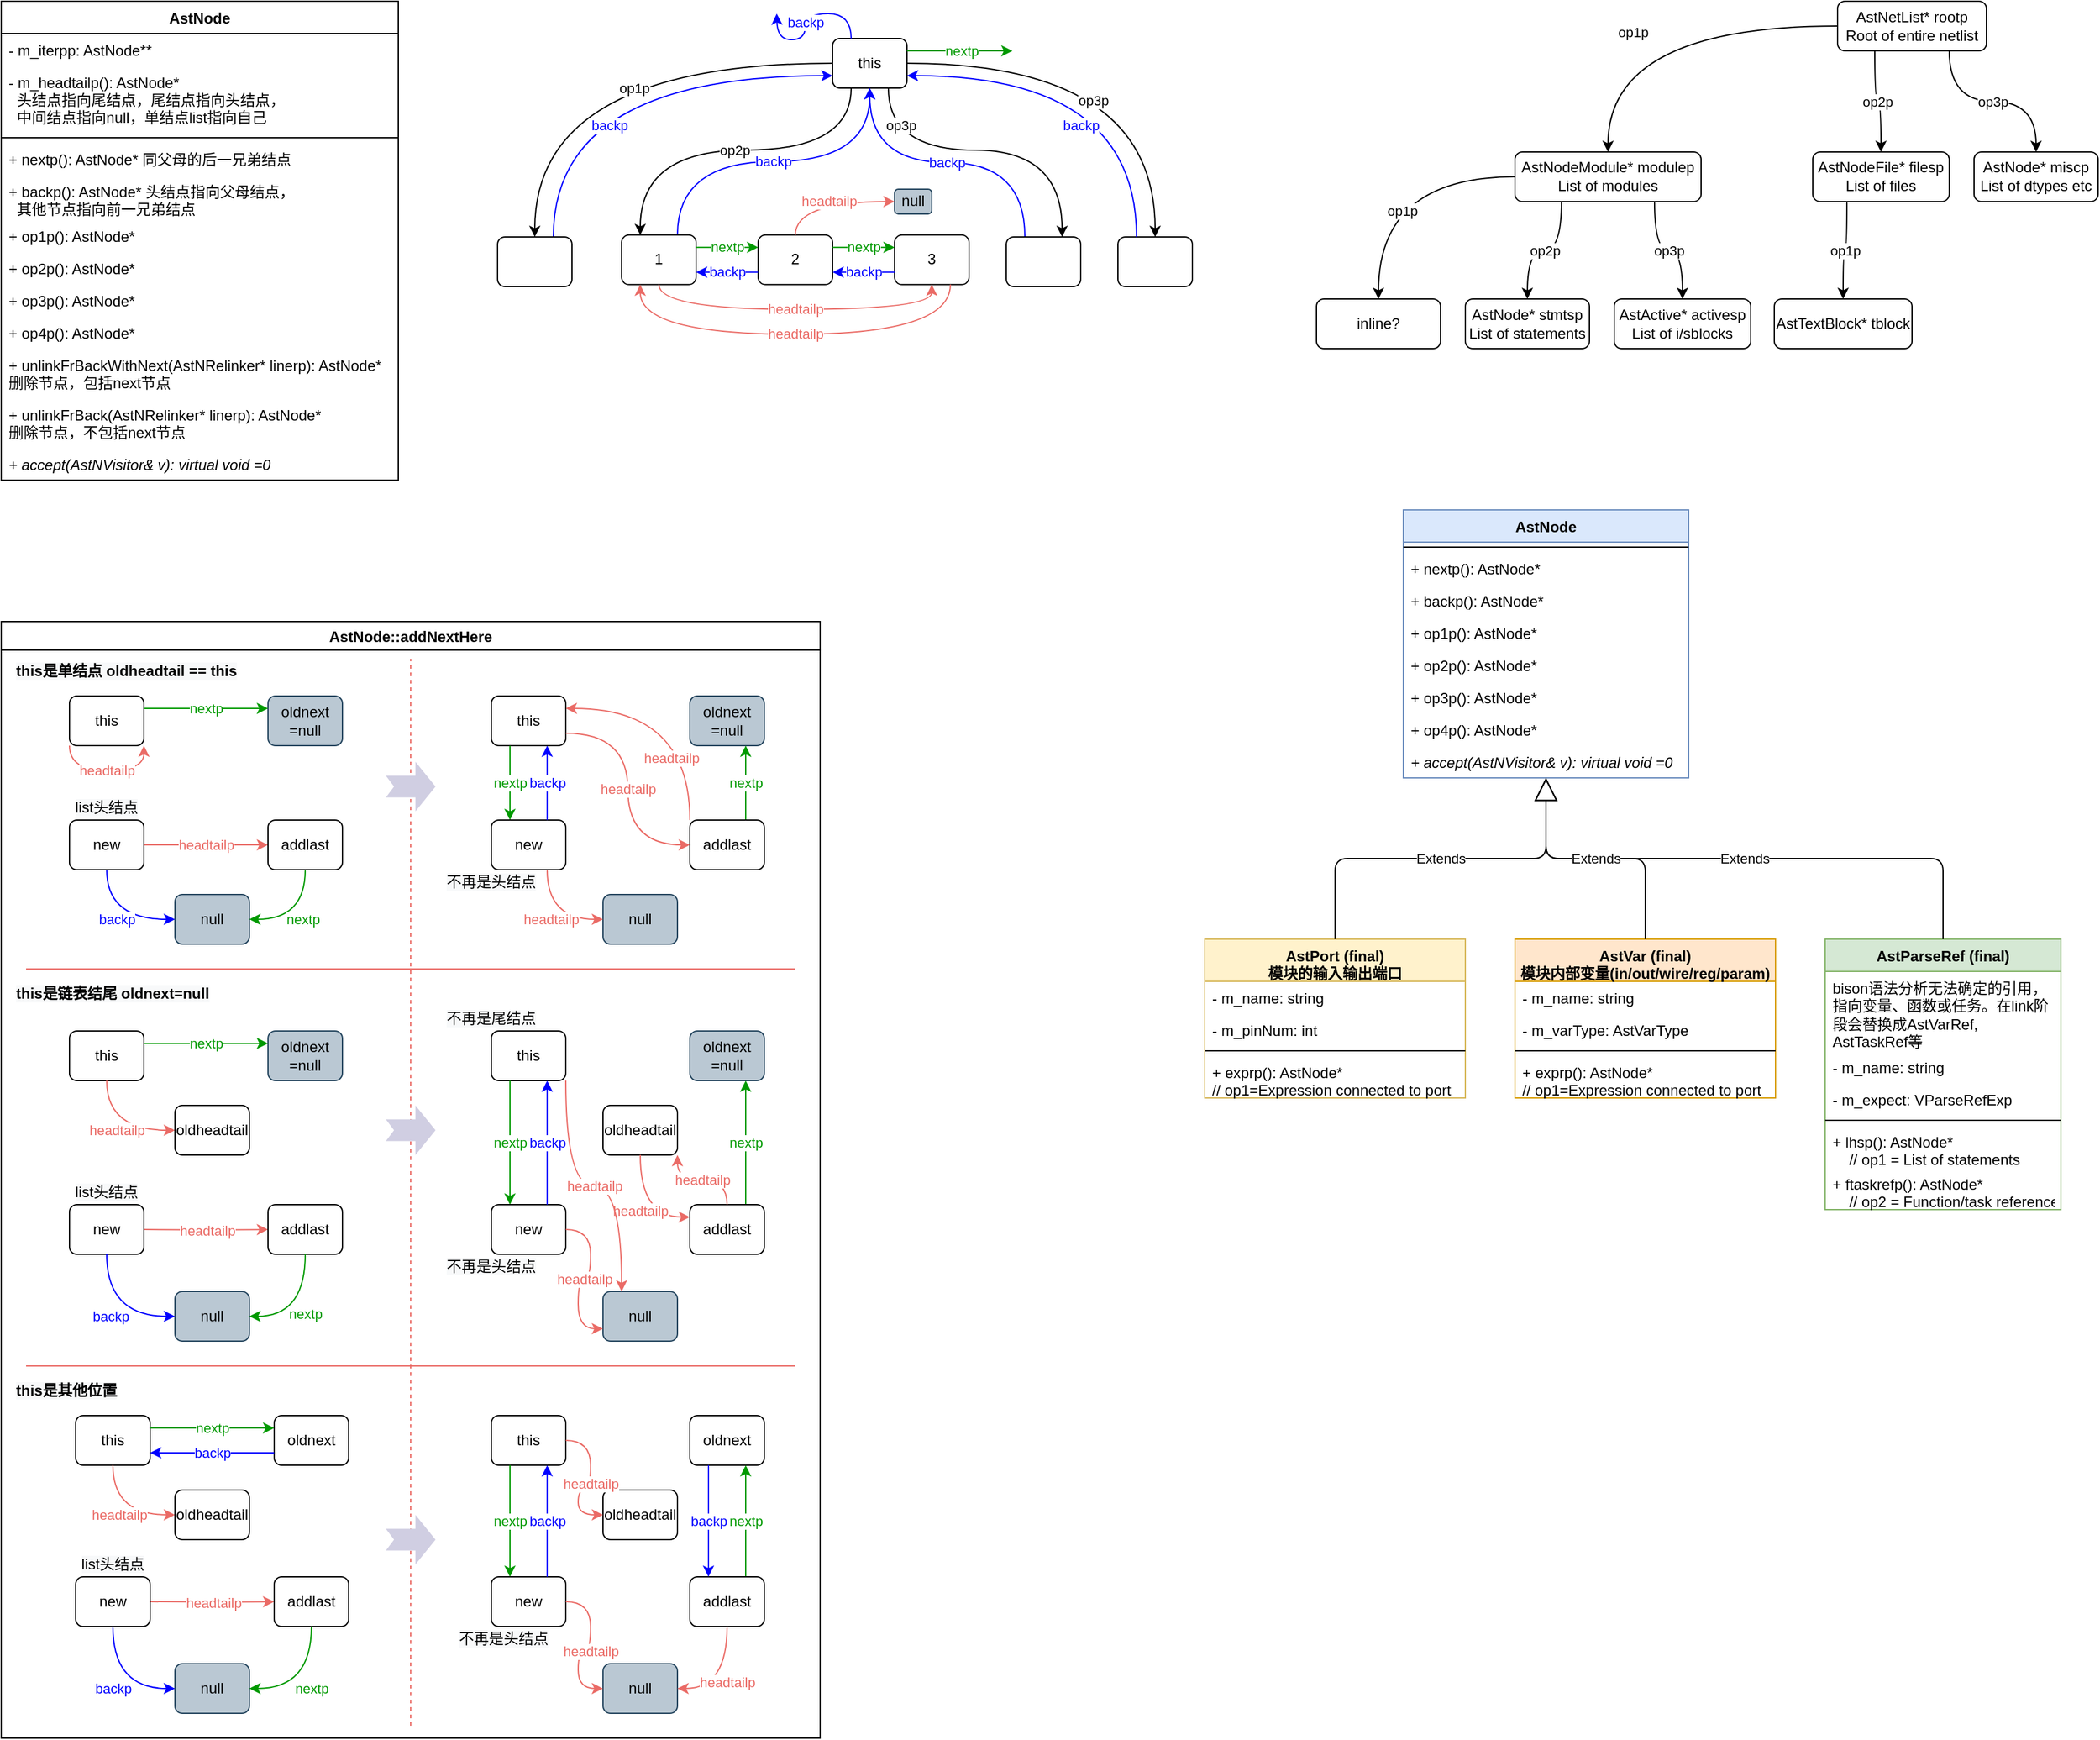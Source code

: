 <mxfile version="21.5.0" type="github">
  <diagram id="tki-AfUK3ZuuxOzUKFOR" name="第 1 页">
    <mxGraphModel dx="1434" dy="764" grid="0" gridSize="10" guides="1" tooltips="1" connect="1" arrows="1" fold="1" page="0" pageScale="1" pageWidth="1169" pageHeight="827" math="0" shadow="0">
      <root>
        <mxCell id="0" />
        <mxCell id="1" parent="0" />
        <mxCell id="5kDlmlk_hzpcu5QNNVva-1" value="AstNode" style="swimlane;fontStyle=1;align=center;verticalAlign=top;childLayout=stackLayout;horizontal=1;startSize=26;horizontalStack=0;resizeParent=1;resizeParentMax=0;resizeLast=0;collapsible=1;marginBottom=0;" parent="1" vertex="1">
          <mxGeometry x="40" y="40" width="320" height="386" as="geometry" />
        </mxCell>
        <mxCell id="5kDlmlk_hzpcu5QNNVva-148" value="- m_iterpp: AstNode**" style="text;strokeColor=none;fillColor=none;align=left;verticalAlign=top;spacingLeft=4;spacingRight=4;overflow=hidden;rotatable=0;points=[[0,0.5],[1,0.5]];portConstraint=eastwest;" parent="5kDlmlk_hzpcu5QNNVva-1" vertex="1">
          <mxGeometry y="26" width="320" height="26" as="geometry" />
        </mxCell>
        <mxCell id="5kDlmlk_hzpcu5QNNVva-135" value="- m_headtailp(): AstNode*&#xa;  头结点指向尾结点，尾结点指向头结点，&#xa;  中间结点指向null，单结点list指向自己" style="text;strokeColor=none;fillColor=none;align=left;verticalAlign=top;spacingLeft=4;spacingRight=4;overflow=hidden;rotatable=0;points=[[0,0.5],[1,0.5]];portConstraint=eastwest;" parent="5kDlmlk_hzpcu5QNNVva-1" vertex="1">
          <mxGeometry y="52" width="320" height="54" as="geometry" />
        </mxCell>
        <mxCell id="5kDlmlk_hzpcu5QNNVva-2" value="" style="line;strokeWidth=1;fillColor=none;align=left;verticalAlign=middle;spacingTop=-1;spacingLeft=3;spacingRight=3;rotatable=0;labelPosition=right;points=[];portConstraint=eastwest;" parent="5kDlmlk_hzpcu5QNNVva-1" vertex="1">
          <mxGeometry y="106" width="320" height="8" as="geometry" />
        </mxCell>
        <mxCell id="5kDlmlk_hzpcu5QNNVva-3" value="+ nextp(): AstNode* 同父母的后一兄弟结点" style="text;strokeColor=none;fillColor=none;align=left;verticalAlign=top;spacingLeft=4;spacingRight=4;overflow=hidden;rotatable=0;points=[[0,0.5],[1,0.5]];portConstraint=eastwest;" parent="5kDlmlk_hzpcu5QNNVva-1" vertex="1">
          <mxGeometry y="114" width="320" height="26" as="geometry" />
        </mxCell>
        <mxCell id="5kDlmlk_hzpcu5QNNVva-4" value="+ backp(): AstNode* 头结点指向父母结点，&#xa;  其他节点指向前一兄弟结点" style="text;strokeColor=none;fillColor=none;align=left;verticalAlign=top;spacingLeft=4;spacingRight=4;overflow=hidden;rotatable=0;points=[[0,0.5],[1,0.5]];portConstraint=eastwest;" parent="5kDlmlk_hzpcu5QNNVva-1" vertex="1">
          <mxGeometry y="140" width="320" height="36" as="geometry" />
        </mxCell>
        <mxCell id="5kDlmlk_hzpcu5QNNVva-5" value="+ op1p(): AstNode*" style="text;strokeColor=none;fillColor=none;align=left;verticalAlign=top;spacingLeft=4;spacingRight=4;overflow=hidden;rotatable=0;points=[[0,0.5],[1,0.5]];portConstraint=eastwest;" parent="5kDlmlk_hzpcu5QNNVva-1" vertex="1">
          <mxGeometry y="176" width="320" height="26" as="geometry" />
        </mxCell>
        <mxCell id="5kDlmlk_hzpcu5QNNVva-6" value="+ op2p(): AstNode*" style="text;strokeColor=none;fillColor=none;align=left;verticalAlign=top;spacingLeft=4;spacingRight=4;overflow=hidden;rotatable=0;points=[[0,0.5],[1,0.5]];portConstraint=eastwest;" parent="5kDlmlk_hzpcu5QNNVva-1" vertex="1">
          <mxGeometry y="202" width="320" height="26" as="geometry" />
        </mxCell>
        <mxCell id="5kDlmlk_hzpcu5QNNVva-7" value="+ op3p(): AstNode*" style="text;strokeColor=none;fillColor=none;align=left;verticalAlign=top;spacingLeft=4;spacingRight=4;overflow=hidden;rotatable=0;points=[[0,0.5],[1,0.5]];portConstraint=eastwest;" parent="5kDlmlk_hzpcu5QNNVva-1" vertex="1">
          <mxGeometry y="228" width="320" height="26" as="geometry" />
        </mxCell>
        <mxCell id="5kDlmlk_hzpcu5QNNVva-8" value="+ op4p(): AstNode*" style="text;strokeColor=none;fillColor=none;align=left;verticalAlign=top;spacingLeft=4;spacingRight=4;overflow=hidden;rotatable=0;points=[[0,0.5],[1,0.5]];portConstraint=eastwest;" parent="5kDlmlk_hzpcu5QNNVva-1" vertex="1">
          <mxGeometry y="254" width="320" height="26" as="geometry" />
        </mxCell>
        <mxCell id="7YHq567Tnn9M2xdq01sG-98" value="+ unlinkFrBackWithNext(AstNRelinker* linerp): AstNode*&#xa;删除节点，包括next节点" style="text;strokeColor=none;fillColor=none;align=left;verticalAlign=top;spacingLeft=4;spacingRight=4;overflow=hidden;rotatable=0;points=[[0,0.5],[1,0.5]];portConstraint=eastwest;whiteSpace=wrap;" parent="5kDlmlk_hzpcu5QNNVva-1" vertex="1">
          <mxGeometry y="280" width="320" height="40" as="geometry" />
        </mxCell>
        <mxCell id="7YHq567Tnn9M2xdq01sG-99" value="+ unlinkFrBack(AstNRelinker* linerp): AstNode*&#xa;删除节点，不包括next节点" style="text;strokeColor=none;fillColor=none;align=left;verticalAlign=top;spacingLeft=4;spacingRight=4;overflow=hidden;rotatable=0;points=[[0,0.5],[1,0.5]];portConstraint=eastwest;whiteSpace=wrap;" parent="5kDlmlk_hzpcu5QNNVva-1" vertex="1">
          <mxGeometry y="320" width="320" height="40" as="geometry" />
        </mxCell>
        <mxCell id="5kDlmlk_hzpcu5QNNVva-9" value="+ accept(AstNVisitor&amp; v): virtual void =0" style="text;strokeColor=none;fillColor=none;align=left;verticalAlign=top;spacingLeft=4;spacingRight=4;overflow=hidden;rotatable=0;points=[[0,0.5],[1,0.5]];portConstraint=eastwest;fontStyle=2" parent="5kDlmlk_hzpcu5QNNVva-1" vertex="1">
          <mxGeometry y="360" width="320" height="26" as="geometry" />
        </mxCell>
        <mxCell id="5kDlmlk_hzpcu5QNNVva-15" value="op2p" style="edgeStyle=orthogonalEdgeStyle;rounded=0;orthogonalLoop=1;jettySize=auto;html=1;exitX=0.25;exitY=1;exitDx=0;exitDy=0;entryX=0.25;entryY=0;entryDx=0;entryDy=0;curved=1;entryPerimeter=0;" parent="1" source="5kDlmlk_hzpcu5QNNVva-10" target="5kDlmlk_hzpcu5QNNVva-12" edge="1">
          <mxGeometry relative="1" as="geometry">
            <Array as="points">
              <mxPoint x="725" y="160" />
              <mxPoint x="555" y="160" />
            </Array>
          </mxGeometry>
        </mxCell>
        <mxCell id="5kDlmlk_hzpcu5QNNVva-16" value="op3p" style="edgeStyle=orthogonalEdgeStyle;rounded=0;orthogonalLoop=1;jettySize=auto;html=1;exitX=0.75;exitY=1;exitDx=0;exitDy=0;entryX=0.75;entryY=0;entryDx=0;entryDy=0;curved=1;" parent="1" source="5kDlmlk_hzpcu5QNNVva-10" target="5kDlmlk_hzpcu5QNNVva-13" edge="1">
          <mxGeometry x="-0.769" y="10" relative="1" as="geometry">
            <Array as="points">
              <mxPoint x="755" y="160" />
              <mxPoint x="895" y="160" />
            </Array>
            <mxPoint as="offset" />
          </mxGeometry>
        </mxCell>
        <mxCell id="5kDlmlk_hzpcu5QNNVva-18" value="op3p" style="edgeStyle=orthogonalEdgeStyle;rounded=0;orthogonalLoop=1;jettySize=auto;html=1;exitX=1;exitY=0.5;exitDx=0;exitDy=0;entryX=0.5;entryY=0;entryDx=0;entryDy=0;curved=1;" parent="1" source="5kDlmlk_hzpcu5QNNVva-10" target="5kDlmlk_hzpcu5QNNVva-14" edge="1">
          <mxGeometry x="-0.118" y="-30" relative="1" as="geometry">
            <mxPoint as="offset" />
          </mxGeometry>
        </mxCell>
        <mxCell id="5kDlmlk_hzpcu5QNNVva-19" value="op1p" style="edgeStyle=orthogonalEdgeStyle;rounded=0;orthogonalLoop=1;jettySize=auto;html=1;exitX=0;exitY=0.5;exitDx=0;exitDy=0;entryX=0.5;entryY=0;entryDx=0;entryDy=0;curved=1;" parent="1" source="5kDlmlk_hzpcu5QNNVva-10" target="5kDlmlk_hzpcu5QNNVva-11" edge="1">
          <mxGeometry x="-0.158" y="20" relative="1" as="geometry">
            <mxPoint as="offset" />
          </mxGeometry>
        </mxCell>
        <mxCell id="5kDlmlk_hzpcu5QNNVva-10" value="this" style="rounded=1;whiteSpace=wrap;html=1;" parent="1" vertex="1">
          <mxGeometry x="710" y="70" width="60" height="40" as="geometry" />
        </mxCell>
        <mxCell id="5kDlmlk_hzpcu5QNNVva-20" value="backp" style="edgeStyle=orthogonalEdgeStyle;curved=1;rounded=0;orthogonalLoop=1;jettySize=auto;html=1;exitX=0.75;exitY=0;exitDx=0;exitDy=0;entryX=0;entryY=0.75;entryDx=0;entryDy=0;fontColor=#0000FF;strokeColor=#0000FF;" parent="1" source="5kDlmlk_hzpcu5QNNVva-11" target="5kDlmlk_hzpcu5QNNVva-10" edge="1">
          <mxGeometry x="-0.014" y="-40" relative="1" as="geometry">
            <mxPoint as="offset" />
          </mxGeometry>
        </mxCell>
        <mxCell id="5kDlmlk_hzpcu5QNNVva-11" value="" style="rounded=1;whiteSpace=wrap;html=1;" parent="1" vertex="1">
          <mxGeometry x="440" y="229.97" width="60" height="40" as="geometry" />
        </mxCell>
        <mxCell id="5kDlmlk_hzpcu5QNNVva-21" value="backp" style="edgeStyle=orthogonalEdgeStyle;curved=1;rounded=0;orthogonalLoop=1;jettySize=auto;html=1;exitX=0.75;exitY=0;exitDx=0;exitDy=0;entryX=0.5;entryY=1;entryDx=0;entryDy=0;fontColor=#0000FF;strokeColor=#0000FF;" parent="1" source="5kDlmlk_hzpcu5QNNVva-12" target="5kDlmlk_hzpcu5QNNVva-10" edge="1">
          <mxGeometry relative="1" as="geometry" />
        </mxCell>
        <mxCell id="5kDlmlk_hzpcu5QNNVva-12" value="1" style="rounded=1;whiteSpace=wrap;html=1;" parent="1" vertex="1">
          <mxGeometry x="540" y="228.43" width="60" height="40" as="geometry" />
        </mxCell>
        <mxCell id="5kDlmlk_hzpcu5QNNVva-22" value="backp" style="edgeStyle=orthogonalEdgeStyle;curved=1;rounded=0;orthogonalLoop=1;jettySize=auto;html=1;exitX=0.25;exitY=0;exitDx=0;exitDy=0;entryX=0.5;entryY=1;entryDx=0;entryDy=0;strokeColor=#0000FF;fontColor=#0000FF;" parent="1" source="5kDlmlk_hzpcu5QNNVva-13" target="5kDlmlk_hzpcu5QNNVva-10" edge="1">
          <mxGeometry relative="1" as="geometry" />
        </mxCell>
        <mxCell id="5kDlmlk_hzpcu5QNNVva-13" value="" style="rounded=1;whiteSpace=wrap;html=1;" parent="1" vertex="1">
          <mxGeometry x="850" y="229.97" width="60" height="40" as="geometry" />
        </mxCell>
        <mxCell id="5kDlmlk_hzpcu5QNNVva-14" value="" style="rounded=1;whiteSpace=wrap;html=1;" parent="1" vertex="1">
          <mxGeometry x="940" y="229.97" width="60" height="40" as="geometry" />
        </mxCell>
        <mxCell id="5kDlmlk_hzpcu5QNNVva-23" value="backp" style="edgeStyle=orthogonalEdgeStyle;curved=1;rounded=0;orthogonalLoop=1;jettySize=auto;html=1;exitX=0.25;exitY=0;exitDx=0;exitDy=0;entryX=1;entryY=0.75;entryDx=0;entryDy=0;strokeColor=#0000FF;fontColor=#0000FF;" parent="1" source="5kDlmlk_hzpcu5QNNVva-14" target="5kDlmlk_hzpcu5QNNVva-10" edge="1">
          <mxGeometry x="0.111" y="40" relative="1" as="geometry">
            <mxPoint x="870" y="220" as="sourcePoint" />
            <mxPoint x="835" y="140" as="targetPoint" />
            <mxPoint as="offset" />
          </mxGeometry>
        </mxCell>
        <mxCell id="5kDlmlk_hzpcu5QNNVva-24" value="backp" style="edgeStyle=orthogonalEdgeStyle;curved=1;rounded=0;orthogonalLoop=1;jettySize=auto;html=1;exitX=0.25;exitY=0;exitDx=0;exitDy=0;strokeColor=#0000FF;fontColor=#0000FF;" parent="1" source="5kDlmlk_hzpcu5QNNVva-10" edge="1">
          <mxGeometry x="0.053" relative="1" as="geometry">
            <mxPoint x="930" y="220" as="sourcePoint" />
            <mxPoint x="665" y="50" as="targetPoint" />
            <mxPoint as="offset" />
          </mxGeometry>
        </mxCell>
        <mxCell id="5kDlmlk_hzpcu5QNNVva-25" value="nextp" style="edgeStyle=orthogonalEdgeStyle;curved=1;rounded=0;orthogonalLoop=1;jettySize=auto;html=1;exitX=1;exitY=0.25;exitDx=0;exitDy=0;strokeColor=#009900;fontColor=#009900;" parent="1" source="5kDlmlk_hzpcu5QNNVva-10" edge="1">
          <mxGeometry x="0.053" relative="1" as="geometry">
            <mxPoint x="820" y="100" as="sourcePoint" />
            <mxPoint x="855" y="80" as="targetPoint" />
            <mxPoint as="offset" />
          </mxGeometry>
        </mxCell>
        <mxCell id="5kDlmlk_hzpcu5QNNVva-44" value="AstNode::addNextHere" style="swimlane;align=center;" parent="1" vertex="1">
          <mxGeometry x="40" y="540" width="660" height="900" as="geometry" />
        </mxCell>
        <mxCell id="5kDlmlk_hzpcu5QNNVva-45" value="this" style="rounded=1;whiteSpace=wrap;html=1;" parent="5kDlmlk_hzpcu5QNNVva-44" vertex="1">
          <mxGeometry x="55" y="60" width="60" height="40" as="geometry" />
        </mxCell>
        <mxCell id="5kDlmlk_hzpcu5QNNVva-46" value="oldnext&lt;br&gt;=null" style="rounded=1;whiteSpace=wrap;html=1;fillColor=#bac8d3;strokeColor=#23445d;" parent="5kDlmlk_hzpcu5QNNVva-44" vertex="1">
          <mxGeometry x="215" y="60" width="60" height="40" as="geometry" />
        </mxCell>
        <mxCell id="5kDlmlk_hzpcu5QNNVva-47" value="nextp" style="edgeStyle=orthogonalEdgeStyle;curved=1;rounded=0;orthogonalLoop=1;jettySize=auto;html=1;exitX=1;exitY=0.25;exitDx=0;exitDy=0;strokeColor=#009900;fontColor=#009900;entryX=0;entryY=0.25;entryDx=0;entryDy=0;" parent="5kDlmlk_hzpcu5QNNVva-44" source="5kDlmlk_hzpcu5QNNVva-45" target="5kDlmlk_hzpcu5QNNVva-46" edge="1">
          <mxGeometry relative="1" as="geometry">
            <mxPoint x="125" y="-140" as="sourcePoint" />
            <mxPoint x="205" y="-140" as="targetPoint" />
          </mxGeometry>
        </mxCell>
        <mxCell id="5kDlmlk_hzpcu5QNNVva-48" value="headtailp" style="edgeStyle=orthogonalEdgeStyle;curved=1;rounded=0;orthogonalLoop=1;jettySize=auto;html=1;fontColor=#EA6B66;strokeColor=#EA6B66;exitX=1;exitY=0.5;exitDx=0;exitDy=0;" parent="5kDlmlk_hzpcu5QNNVva-44" source="5kDlmlk_hzpcu5QNNVva-49" target="5kDlmlk_hzpcu5QNNVva-51" edge="1">
          <mxGeometry relative="1" as="geometry">
            <mxPoint x="115" y="160.0" as="sourcePoint" />
          </mxGeometry>
        </mxCell>
        <mxCell id="5kDlmlk_hzpcu5QNNVva-49" value="new&lt;br&gt;" style="rounded=1;whiteSpace=wrap;html=1;" parent="5kDlmlk_hzpcu5QNNVva-44" vertex="1">
          <mxGeometry x="55" y="160" width="60" height="40" as="geometry" />
        </mxCell>
        <mxCell id="5kDlmlk_hzpcu5QNNVva-51" value="addlast" style="rounded=1;whiteSpace=wrap;html=1;" parent="5kDlmlk_hzpcu5QNNVva-44" vertex="1">
          <mxGeometry x="215" y="160" width="60" height="40" as="geometry" />
        </mxCell>
        <mxCell id="5kDlmlk_hzpcu5QNNVva-52" value="null" style="rounded=1;whiteSpace=wrap;html=1;fillColor=#bac8d3;strokeColor=#23445d;" parent="5kDlmlk_hzpcu5QNNVva-44" vertex="1">
          <mxGeometry x="140" y="220" width="60" height="40" as="geometry" />
        </mxCell>
        <mxCell id="5kDlmlk_hzpcu5QNNVva-53" value="this" style="rounded=1;whiteSpace=wrap;html=1;" parent="5kDlmlk_hzpcu5QNNVva-44" vertex="1">
          <mxGeometry x="395" y="60" width="60" height="40" as="geometry" />
        </mxCell>
        <mxCell id="5kDlmlk_hzpcu5QNNVva-54" value="oldnext&lt;br&gt;=null" style="rounded=1;whiteSpace=wrap;html=1;fillColor=#bac8d3;strokeColor=#23445d;" parent="5kDlmlk_hzpcu5QNNVva-44" vertex="1">
          <mxGeometry x="555" y="60" width="60" height="40" as="geometry" />
        </mxCell>
        <mxCell id="5kDlmlk_hzpcu5QNNVva-55" value="nextp" style="edgeStyle=orthogonalEdgeStyle;curved=1;rounded=0;orthogonalLoop=1;jettySize=auto;html=1;exitX=0.25;exitY=1;exitDx=0;exitDy=0;strokeColor=#009900;fontColor=#009900;entryX=0.25;entryY=0;entryDx=0;entryDy=0;" parent="5kDlmlk_hzpcu5QNNVva-44" source="5kDlmlk_hzpcu5QNNVva-53" target="5kDlmlk_hzpcu5QNNVva-57" edge="1">
          <mxGeometry relative="1" as="geometry">
            <mxPoint x="465" y="-140" as="sourcePoint" />
            <mxPoint x="545" y="-140" as="targetPoint" />
          </mxGeometry>
        </mxCell>
        <mxCell id="5kDlmlk_hzpcu5QNNVva-57" value="new" style="rounded=1;whiteSpace=wrap;html=1;" parent="5kDlmlk_hzpcu5QNNVva-44" vertex="1">
          <mxGeometry x="395" y="160" width="60" height="40" as="geometry" />
        </mxCell>
        <mxCell id="5kDlmlk_hzpcu5QNNVva-50" value="nextp" style="edgeStyle=orthogonalEdgeStyle;curved=1;rounded=0;orthogonalLoop=1;jettySize=auto;html=1;exitX=0.5;exitY=1;exitDx=0;exitDy=0;entryX=1;entryY=0.5;entryDx=0;entryDy=0;fontColor=#009900;strokeColor=#009900;" parent="5kDlmlk_hzpcu5QNNVva-44" source="5kDlmlk_hzpcu5QNNVva-51" target="5kDlmlk_hzpcu5QNNVva-52" edge="1">
          <mxGeometry relative="1" as="geometry" />
        </mxCell>
        <mxCell id="5kDlmlk_hzpcu5QNNVva-58" value="nextp" style="edgeStyle=orthogonalEdgeStyle;curved=1;rounded=0;orthogonalLoop=1;jettySize=auto;html=1;exitX=0.75;exitY=0;exitDx=0;exitDy=0;fontColor=#009900;strokeColor=#009900;entryX=0.75;entryY=1;entryDx=0;entryDy=0;" parent="5kDlmlk_hzpcu5QNNVva-44" source="5kDlmlk_hzpcu5QNNVva-59" target="5kDlmlk_hzpcu5QNNVva-54" edge="1">
          <mxGeometry relative="1" as="geometry" />
        </mxCell>
        <mxCell id="5kDlmlk_hzpcu5QNNVva-59" value="addlast" style="rounded=1;whiteSpace=wrap;html=1;" parent="5kDlmlk_hzpcu5QNNVva-44" vertex="1">
          <mxGeometry x="555" y="160" width="60" height="40" as="geometry" />
        </mxCell>
        <mxCell id="5kDlmlk_hzpcu5QNNVva-60" value="null" style="rounded=1;whiteSpace=wrap;html=1;fillColor=#bac8d3;strokeColor=#23445d;" parent="5kDlmlk_hzpcu5QNNVva-44" vertex="1">
          <mxGeometry x="485" y="220" width="60" height="40" as="geometry" />
        </mxCell>
        <mxCell id="5kDlmlk_hzpcu5QNNVva-56" value="headtailp" style="edgeStyle=orthogonalEdgeStyle;curved=1;rounded=0;orthogonalLoop=1;jettySize=auto;html=1;entryX=0;entryY=0.5;entryDx=0;entryDy=0;fontColor=#EA6B66;strokeColor=#EA6B66;exitX=0.75;exitY=1;exitDx=0;exitDy=0;" parent="5kDlmlk_hzpcu5QNNVva-44" source="5kDlmlk_hzpcu5QNNVva-57" target="5kDlmlk_hzpcu5QNNVva-60" edge="1">
          <mxGeometry relative="1" as="geometry" />
        </mxCell>
        <mxCell id="5kDlmlk_hzpcu5QNNVva-61" value="backp" style="edgeStyle=orthogonalEdgeStyle;curved=1;rounded=0;orthogonalLoop=1;jettySize=auto;html=1;exitX=0.5;exitY=1;exitDx=0;exitDy=0;entryX=0;entryY=0.5;entryDx=0;entryDy=0;fontColor=#0000FF;strokeColor=#0000FF;" parent="5kDlmlk_hzpcu5QNNVva-44" source="5kDlmlk_hzpcu5QNNVva-49" target="5kDlmlk_hzpcu5QNNVva-52" edge="1">
          <mxGeometry relative="1" as="geometry">
            <mxPoint x="-75" y="110" as="sourcePoint" />
            <mxPoint x="-50" y="30" as="targetPoint" />
          </mxGeometry>
        </mxCell>
        <mxCell id="5kDlmlk_hzpcu5QNNVva-62" value="&lt;span style=&quot;color: rgb(0, 0, 0); font-family: helvetica; font-size: 12px; font-style: normal; font-weight: 400; letter-spacing: normal; text-indent: 0px; text-transform: none; word-spacing: 0px; background-color: rgb(248, 249, 250); display: inline; float: none;&quot;&gt;list头结点&lt;/span&gt;" style="text;whiteSpace=wrap;html=1;fontColor=#009900;align=center;verticalAlign=middle;" parent="5kDlmlk_hzpcu5QNNVva-44" vertex="1">
          <mxGeometry x="50" y="140" width="70" height="20" as="geometry" />
        </mxCell>
        <mxCell id="5kDlmlk_hzpcu5QNNVva-63" value="backp" style="edgeStyle=orthogonalEdgeStyle;curved=1;rounded=0;orthogonalLoop=1;jettySize=auto;html=1;exitX=0.75;exitY=0;exitDx=0;exitDy=0;entryX=0.75;entryY=1;entryDx=0;entryDy=0;fontColor=#0000FF;strokeColor=#0000FF;" parent="5kDlmlk_hzpcu5QNNVva-44" source="5kDlmlk_hzpcu5QNNVva-57" target="5kDlmlk_hzpcu5QNNVva-53" edge="1">
          <mxGeometry relative="1" as="geometry">
            <mxPoint x="135" y="270" as="sourcePoint" />
            <mxPoint x="265" y="330" as="targetPoint" />
          </mxGeometry>
        </mxCell>
        <mxCell id="5kDlmlk_hzpcu5QNNVva-67" value="" style="endArrow=none;dashed=1;html=1;fontColor=#000000;strokeColor=#EA6B66;" parent="5kDlmlk_hzpcu5QNNVva-44" edge="1">
          <mxGeometry width="50" height="50" relative="1" as="geometry">
            <mxPoint x="330" y="890" as="sourcePoint" />
            <mxPoint x="330" y="30" as="targetPoint" />
          </mxGeometry>
        </mxCell>
        <mxCell id="5kDlmlk_hzpcu5QNNVva-69" value="headtailp" style="edgeStyle=orthogonalEdgeStyle;curved=1;rounded=0;orthogonalLoop=1;jettySize=auto;html=1;fontColor=#EA6B66;strokeColor=#EA6B66;exitX=0;exitY=1;exitDx=0;exitDy=0;entryX=1;entryY=1;entryDx=0;entryDy=0;" parent="5kDlmlk_hzpcu5QNNVva-44" source="5kDlmlk_hzpcu5QNNVva-45" target="5kDlmlk_hzpcu5QNNVva-45" edge="1">
          <mxGeometry relative="1" as="geometry">
            <mxPoint x="125" y="250" as="sourcePoint" />
            <mxPoint x="225" y="250" as="targetPoint" />
          </mxGeometry>
        </mxCell>
        <mxCell id="5kDlmlk_hzpcu5QNNVva-70" value="&lt;span style=&quot;color: rgb(0, 0, 0); font-family: helvetica; font-size: 12px; font-style: normal; letter-spacing: normal; text-indent: 0px; text-transform: none; word-spacing: 0px; background-color: rgb(248, 249, 250); display: inline; float: none;&quot;&gt;this是单结点 oldheadtail == this&lt;/span&gt;" style="text;whiteSpace=wrap;html=1;fontColor=#009900;align=left;verticalAlign=middle;fontStyle=1" parent="5kDlmlk_hzpcu5QNNVva-44" vertex="1">
          <mxGeometry x="10" y="30" width="220" height="20" as="geometry" />
        </mxCell>
        <mxCell id="5kDlmlk_hzpcu5QNNVva-71" value="this" style="rounded=1;whiteSpace=wrap;html=1;" parent="5kDlmlk_hzpcu5QNNVva-44" vertex="1">
          <mxGeometry x="55" y="330" width="60" height="40" as="geometry" />
        </mxCell>
        <mxCell id="5kDlmlk_hzpcu5QNNVva-72" value="oldnext&lt;br&gt;=null" style="rounded=1;whiteSpace=wrap;html=1;fillColor=#bac8d3;strokeColor=#23445d;" parent="5kDlmlk_hzpcu5QNNVva-44" vertex="1">
          <mxGeometry x="215" y="330" width="60" height="40" as="geometry" />
        </mxCell>
        <mxCell id="5kDlmlk_hzpcu5QNNVva-73" value="nextp" style="edgeStyle=orthogonalEdgeStyle;curved=1;rounded=0;orthogonalLoop=1;jettySize=auto;html=1;exitX=1;exitY=0.25;exitDx=0;exitDy=0;strokeColor=#009900;fontColor=#009900;entryX=0;entryY=0.25;entryDx=0;entryDy=0;" parent="5kDlmlk_hzpcu5QNNVva-44" source="5kDlmlk_hzpcu5QNNVva-71" target="5kDlmlk_hzpcu5QNNVva-72" edge="1">
          <mxGeometry relative="1" as="geometry">
            <mxPoint x="65" y="-160" as="sourcePoint" />
            <mxPoint x="145" y="-160" as="targetPoint" />
          </mxGeometry>
        </mxCell>
        <mxCell id="5kDlmlk_hzpcu5QNNVva-74" value="headtailp" style="edgeStyle=orthogonalEdgeStyle;curved=1;rounded=0;orthogonalLoop=1;jettySize=auto;html=1;fontColor=#EA6B66;strokeColor=#EA6B66;" parent="5kDlmlk_hzpcu5QNNVva-44" target="5kDlmlk_hzpcu5QNNVva-76" edge="1">
          <mxGeometry relative="1" as="geometry">
            <mxPoint x="115" y="490.0" as="sourcePoint" />
          </mxGeometry>
        </mxCell>
        <mxCell id="5kDlmlk_hzpcu5QNNVva-75" value="new&lt;br&gt;" style="rounded=1;whiteSpace=wrap;html=1;" parent="5kDlmlk_hzpcu5QNNVva-44" vertex="1">
          <mxGeometry x="55" y="470" width="60" height="40" as="geometry" />
        </mxCell>
        <mxCell id="5kDlmlk_hzpcu5QNNVva-76" value="addlast" style="rounded=1;whiteSpace=wrap;html=1;" parent="5kDlmlk_hzpcu5QNNVva-44" vertex="1">
          <mxGeometry x="215" y="470" width="60" height="40" as="geometry" />
        </mxCell>
        <mxCell id="5kDlmlk_hzpcu5QNNVva-77" value="null" style="rounded=1;whiteSpace=wrap;html=1;fillColor=#bac8d3;strokeColor=#23445d;" parent="5kDlmlk_hzpcu5QNNVva-44" vertex="1">
          <mxGeometry x="140" y="540" width="60" height="40" as="geometry" />
        </mxCell>
        <mxCell id="5kDlmlk_hzpcu5QNNVva-78" value="this" style="rounded=1;whiteSpace=wrap;html=1;" parent="5kDlmlk_hzpcu5QNNVva-44" vertex="1">
          <mxGeometry x="395" y="330" width="60" height="40" as="geometry" />
        </mxCell>
        <mxCell id="5kDlmlk_hzpcu5QNNVva-79" value="oldnext&lt;br&gt;=null" style="rounded=1;whiteSpace=wrap;html=1;fillColor=#bac8d3;strokeColor=#23445d;" parent="5kDlmlk_hzpcu5QNNVva-44" vertex="1">
          <mxGeometry x="555" y="330" width="60" height="40" as="geometry" />
        </mxCell>
        <mxCell id="5kDlmlk_hzpcu5QNNVva-80" value="nextp" style="edgeStyle=orthogonalEdgeStyle;curved=1;rounded=0;orthogonalLoop=1;jettySize=auto;html=1;exitX=0.25;exitY=1;exitDx=0;exitDy=0;strokeColor=#009900;fontColor=#009900;entryX=0.25;entryY=0;entryDx=0;entryDy=0;" parent="5kDlmlk_hzpcu5QNNVva-44" source="5kDlmlk_hzpcu5QNNVva-78" target="5kDlmlk_hzpcu5QNNVva-81" edge="1">
          <mxGeometry relative="1" as="geometry">
            <mxPoint x="405" y="-160" as="sourcePoint" />
            <mxPoint x="485" y="-160" as="targetPoint" />
          </mxGeometry>
        </mxCell>
        <mxCell id="5kDlmlk_hzpcu5QNNVva-81" value="new" style="rounded=1;whiteSpace=wrap;html=1;" parent="5kDlmlk_hzpcu5QNNVva-44" vertex="1">
          <mxGeometry x="395" y="470" width="60" height="40" as="geometry" />
        </mxCell>
        <mxCell id="5kDlmlk_hzpcu5QNNVva-82" value="nextp" style="edgeStyle=orthogonalEdgeStyle;curved=1;rounded=0;orthogonalLoop=1;jettySize=auto;html=1;exitX=0.5;exitY=1;exitDx=0;exitDy=0;entryX=1;entryY=0.5;entryDx=0;entryDy=0;fontColor=#009900;strokeColor=#009900;" parent="5kDlmlk_hzpcu5QNNVva-44" source="5kDlmlk_hzpcu5QNNVva-76" target="5kDlmlk_hzpcu5QNNVva-77" edge="1">
          <mxGeometry relative="1" as="geometry" />
        </mxCell>
        <mxCell id="5kDlmlk_hzpcu5QNNVva-83" value="nextp" style="edgeStyle=orthogonalEdgeStyle;curved=1;rounded=0;orthogonalLoop=1;jettySize=auto;html=1;exitX=0.75;exitY=0;exitDx=0;exitDy=0;fontColor=#009900;strokeColor=#009900;entryX=0.75;entryY=1;entryDx=0;entryDy=0;" parent="5kDlmlk_hzpcu5QNNVva-44" source="5kDlmlk_hzpcu5QNNVva-84" target="5kDlmlk_hzpcu5QNNVva-79" edge="1">
          <mxGeometry relative="1" as="geometry" />
        </mxCell>
        <mxCell id="5kDlmlk_hzpcu5QNNVva-84" value="addlast" style="rounded=1;whiteSpace=wrap;html=1;" parent="5kDlmlk_hzpcu5QNNVva-44" vertex="1">
          <mxGeometry x="555" y="470" width="60" height="40" as="geometry" />
        </mxCell>
        <mxCell id="5kDlmlk_hzpcu5QNNVva-85" value="null" style="rounded=1;whiteSpace=wrap;html=1;fillColor=#bac8d3;strokeColor=#23445d;" parent="5kDlmlk_hzpcu5QNNVva-44" vertex="1">
          <mxGeometry x="485" y="540" width="60" height="40" as="geometry" />
        </mxCell>
        <mxCell id="5kDlmlk_hzpcu5QNNVva-86" value="headtailp" style="edgeStyle=orthogonalEdgeStyle;curved=1;rounded=0;orthogonalLoop=1;jettySize=auto;html=1;entryX=0;entryY=0.75;entryDx=0;entryDy=0;fontColor=#EA6B66;strokeColor=#EA6B66;" parent="5kDlmlk_hzpcu5QNNVva-44" source="5kDlmlk_hzpcu5QNNVva-81" target="5kDlmlk_hzpcu5QNNVva-85" edge="1">
          <mxGeometry relative="1" as="geometry" />
        </mxCell>
        <mxCell id="5kDlmlk_hzpcu5QNNVva-87" value="backp" style="edgeStyle=orthogonalEdgeStyle;curved=1;rounded=0;orthogonalLoop=1;jettySize=auto;html=1;exitX=0.5;exitY=1;exitDx=0;exitDy=0;entryX=0;entryY=0.5;entryDx=0;entryDy=0;fontColor=#0000FF;strokeColor=#0000FF;" parent="5kDlmlk_hzpcu5QNNVva-44" source="5kDlmlk_hzpcu5QNNVva-75" target="5kDlmlk_hzpcu5QNNVva-77" edge="1">
          <mxGeometry relative="1" as="geometry">
            <mxPoint x="-135" y="150" as="sourcePoint" />
            <mxPoint x="-110" y="70" as="targetPoint" />
          </mxGeometry>
        </mxCell>
        <mxCell id="5kDlmlk_hzpcu5QNNVva-88" value="&lt;span style=&quot;color: rgb(0, 0, 0); font-family: helvetica; font-size: 12px; font-style: normal; font-weight: 400; letter-spacing: normal; text-indent: 0px; text-transform: none; word-spacing: 0px; background-color: rgb(248, 249, 250); display: inline; float: none;&quot;&gt;list头结点&lt;/span&gt;" style="text;whiteSpace=wrap;html=1;fontColor=#009900;align=center;verticalAlign=middle;" parent="5kDlmlk_hzpcu5QNNVva-44" vertex="1">
          <mxGeometry x="50" y="450" width="70" height="20" as="geometry" />
        </mxCell>
        <mxCell id="5kDlmlk_hzpcu5QNNVva-89" value="backp" style="edgeStyle=orthogonalEdgeStyle;curved=1;rounded=0;orthogonalLoop=1;jettySize=auto;html=1;exitX=0.75;exitY=0;exitDx=0;exitDy=0;entryX=0.75;entryY=1;entryDx=0;entryDy=0;fontColor=#0000FF;strokeColor=#0000FF;" parent="5kDlmlk_hzpcu5QNNVva-44" source="5kDlmlk_hzpcu5QNNVva-81" target="5kDlmlk_hzpcu5QNNVva-78" edge="1">
          <mxGeometry relative="1" as="geometry">
            <mxPoint x="75" y="250" as="sourcePoint" />
            <mxPoint x="205" y="310" as="targetPoint" />
          </mxGeometry>
        </mxCell>
        <mxCell id="5kDlmlk_hzpcu5QNNVva-92" value="headtailp" style="edgeStyle=orthogonalEdgeStyle;curved=1;rounded=0;orthogonalLoop=1;jettySize=auto;html=1;fontColor=#EA6B66;strokeColor=#EA6B66;exitX=0.5;exitY=1;exitDx=0;exitDy=0;entryX=0;entryY=0.5;entryDx=0;entryDy=0;" parent="5kDlmlk_hzpcu5QNNVva-44" source="5kDlmlk_hzpcu5QNNVva-71" target="5kDlmlk_hzpcu5QNNVva-100" edge="1">
          <mxGeometry relative="1" as="geometry">
            <mxPoint x="65" y="230" as="sourcePoint" />
            <mxPoint x="165" y="230" as="targetPoint" />
          </mxGeometry>
        </mxCell>
        <mxCell id="5kDlmlk_hzpcu5QNNVva-94" value="headtailp" style="edgeStyle=orthogonalEdgeStyle;curved=1;rounded=0;orthogonalLoop=1;jettySize=auto;html=1;entryX=0;entryY=0.5;entryDx=0;entryDy=0;fontColor=#EA6B66;strokeColor=#EA6B66;exitX=1;exitY=0.75;exitDx=0;exitDy=0;" parent="5kDlmlk_hzpcu5QNNVva-44" source="5kDlmlk_hzpcu5QNNVva-53" target="5kDlmlk_hzpcu5QNNVva-59" edge="1">
          <mxGeometry relative="1" as="geometry">
            <mxPoint x="465" y="249.966" as="sourcePoint" />
            <mxPoint x="565" y="330" as="targetPoint" />
          </mxGeometry>
        </mxCell>
        <mxCell id="5kDlmlk_hzpcu5QNNVva-95" value="headtailp" style="edgeStyle=orthogonalEdgeStyle;curved=1;rounded=0;orthogonalLoop=1;jettySize=auto;html=1;entryX=1;entryY=0.25;entryDx=0;entryDy=0;fontColor=#EA6B66;strokeColor=#EA6B66;exitX=0;exitY=0;exitDx=0;exitDy=0;" parent="5kDlmlk_hzpcu5QNNVva-44" source="5kDlmlk_hzpcu5QNNVva-59" target="5kDlmlk_hzpcu5QNNVva-53" edge="1">
          <mxGeometry x="-0.474" y="15" relative="1" as="geometry">
            <mxPoint x="465" y="90.0" as="sourcePoint" />
            <mxPoint x="565" y="250.0" as="targetPoint" />
            <mxPoint as="offset" />
          </mxGeometry>
        </mxCell>
        <mxCell id="5kDlmlk_hzpcu5QNNVva-97" value="&lt;span style=&quot;color: rgb(0 , 0 , 0) ; font-family: &amp;#34;helvetica&amp;#34; ; font-size: 12px ; font-style: normal ; font-weight: 400 ; letter-spacing: normal ; text-indent: 0px ; text-transform: none ; word-spacing: 0px ; background-color: rgb(248 , 249 , 250) ; display: inline ; float: none&quot;&gt;不再是头结点&lt;/span&gt;" style="text;whiteSpace=wrap;html=1;fontColor=#009900;align=center;verticalAlign=middle;" parent="5kDlmlk_hzpcu5QNNVva-44" vertex="1">
          <mxGeometry x="355" y="200" width="80" height="20" as="geometry" />
        </mxCell>
        <mxCell id="5kDlmlk_hzpcu5QNNVva-99" value="&lt;span style=&quot;color: rgb(0 , 0 , 0) ; font-family: &amp;#34;helvetica&amp;#34; ; font-size: 12px ; font-style: normal ; letter-spacing: normal ; text-indent: 0px ; text-transform: none ; word-spacing: 0px ; background-color: rgb(248 , 249 , 250) ; display: inline ; float: none&quot;&gt;this是链表结尾 oldnext=null&lt;/span&gt;" style="text;whiteSpace=wrap;html=1;fontColor=#009900;align=left;verticalAlign=middle;fontStyle=1" parent="5kDlmlk_hzpcu5QNNVva-44" vertex="1">
          <mxGeometry x="10" y="290" width="220" height="20" as="geometry" />
        </mxCell>
        <mxCell id="5kDlmlk_hzpcu5QNNVva-100" value="oldheadtail" style="rounded=1;whiteSpace=wrap;html=1;" parent="5kDlmlk_hzpcu5QNNVva-44" vertex="1">
          <mxGeometry x="140" y="390" width="60" height="40" as="geometry" />
        </mxCell>
        <mxCell id="5kDlmlk_hzpcu5QNNVva-101" value="this" style="rounded=1;whiteSpace=wrap;html=1;" parent="5kDlmlk_hzpcu5QNNVva-44" vertex="1">
          <mxGeometry x="60" y="640" width="60" height="40" as="geometry" />
        </mxCell>
        <mxCell id="5kDlmlk_hzpcu5QNNVva-102" value="oldnext" style="rounded=1;whiteSpace=wrap;html=1;" parent="5kDlmlk_hzpcu5QNNVva-44" vertex="1">
          <mxGeometry x="220" y="640" width="60" height="40" as="geometry" />
        </mxCell>
        <mxCell id="5kDlmlk_hzpcu5QNNVva-103" value="nextp" style="edgeStyle=orthogonalEdgeStyle;curved=1;rounded=0;orthogonalLoop=1;jettySize=auto;html=1;exitX=1;exitY=0.25;exitDx=0;exitDy=0;strokeColor=#009900;fontColor=#009900;entryX=0;entryY=0.25;entryDx=0;entryDy=0;" parent="5kDlmlk_hzpcu5QNNVva-44" source="5kDlmlk_hzpcu5QNNVva-101" target="5kDlmlk_hzpcu5QNNVva-102" edge="1">
          <mxGeometry relative="1" as="geometry">
            <mxPoint y="-130" as="sourcePoint" />
            <mxPoint x="80" y="-130" as="targetPoint" />
          </mxGeometry>
        </mxCell>
        <mxCell id="5kDlmlk_hzpcu5QNNVva-104" value="headtailp" style="edgeStyle=orthogonalEdgeStyle;curved=1;rounded=0;orthogonalLoop=1;jettySize=auto;html=1;fontColor=#EA6B66;strokeColor=#EA6B66;" parent="5kDlmlk_hzpcu5QNNVva-44" target="5kDlmlk_hzpcu5QNNVva-106" edge="1">
          <mxGeometry relative="1" as="geometry">
            <mxPoint x="120" y="790" as="sourcePoint" />
          </mxGeometry>
        </mxCell>
        <mxCell id="5kDlmlk_hzpcu5QNNVva-105" value="new&lt;br&gt;" style="rounded=1;whiteSpace=wrap;html=1;" parent="5kDlmlk_hzpcu5QNNVva-44" vertex="1">
          <mxGeometry x="60" y="770" width="60" height="40" as="geometry" />
        </mxCell>
        <mxCell id="5kDlmlk_hzpcu5QNNVva-106" value="addlast" style="rounded=1;whiteSpace=wrap;html=1;" parent="5kDlmlk_hzpcu5QNNVva-44" vertex="1">
          <mxGeometry x="220" y="770" width="60" height="40" as="geometry" />
        </mxCell>
        <mxCell id="5kDlmlk_hzpcu5QNNVva-107" value="null" style="rounded=1;whiteSpace=wrap;html=1;fillColor=#bac8d3;strokeColor=#23445d;" parent="5kDlmlk_hzpcu5QNNVva-44" vertex="1">
          <mxGeometry x="140" y="840" width="60" height="40" as="geometry" />
        </mxCell>
        <mxCell id="5kDlmlk_hzpcu5QNNVva-108" value="this" style="rounded=1;whiteSpace=wrap;html=1;" parent="5kDlmlk_hzpcu5QNNVva-44" vertex="1">
          <mxGeometry x="395" y="640" width="60" height="40" as="geometry" />
        </mxCell>
        <mxCell id="5kDlmlk_hzpcu5QNNVva-109" value="oldnext" style="rounded=1;whiteSpace=wrap;html=1;" parent="5kDlmlk_hzpcu5QNNVva-44" vertex="1">
          <mxGeometry x="555" y="640" width="60" height="40" as="geometry" />
        </mxCell>
        <mxCell id="5kDlmlk_hzpcu5QNNVva-110" value="nextp" style="edgeStyle=orthogonalEdgeStyle;curved=1;rounded=0;orthogonalLoop=1;jettySize=auto;html=1;exitX=0.25;exitY=1;exitDx=0;exitDy=0;strokeColor=#009900;fontColor=#009900;entryX=0.25;entryY=0;entryDx=0;entryDy=0;" parent="5kDlmlk_hzpcu5QNNVva-44" source="5kDlmlk_hzpcu5QNNVva-108" target="5kDlmlk_hzpcu5QNNVva-111" edge="1">
          <mxGeometry relative="1" as="geometry">
            <mxPoint x="335" y="-130" as="sourcePoint" />
            <mxPoint x="415" y="-130" as="targetPoint" />
          </mxGeometry>
        </mxCell>
        <mxCell id="5kDlmlk_hzpcu5QNNVva-111" value="new" style="rounded=1;whiteSpace=wrap;html=1;" parent="5kDlmlk_hzpcu5QNNVva-44" vertex="1">
          <mxGeometry x="395" y="770" width="60" height="40" as="geometry" />
        </mxCell>
        <mxCell id="5kDlmlk_hzpcu5QNNVva-112" value="nextp" style="edgeStyle=orthogonalEdgeStyle;curved=1;rounded=0;orthogonalLoop=1;jettySize=auto;html=1;exitX=0.5;exitY=1;exitDx=0;exitDy=0;entryX=1;entryY=0.5;entryDx=0;entryDy=0;fontColor=#009900;strokeColor=#009900;" parent="5kDlmlk_hzpcu5QNNVva-44" source="5kDlmlk_hzpcu5QNNVva-106" target="5kDlmlk_hzpcu5QNNVva-107" edge="1">
          <mxGeometry relative="1" as="geometry" />
        </mxCell>
        <mxCell id="5kDlmlk_hzpcu5QNNVva-113" value="nextp" style="edgeStyle=orthogonalEdgeStyle;curved=1;rounded=0;orthogonalLoop=1;jettySize=auto;html=1;exitX=0.75;exitY=0;exitDx=0;exitDy=0;fontColor=#009900;strokeColor=#009900;entryX=0.75;entryY=1;entryDx=0;entryDy=0;" parent="5kDlmlk_hzpcu5QNNVva-44" source="5kDlmlk_hzpcu5QNNVva-114" target="5kDlmlk_hzpcu5QNNVva-109" edge="1">
          <mxGeometry relative="1" as="geometry" />
        </mxCell>
        <mxCell id="5kDlmlk_hzpcu5QNNVva-114" value="addlast" style="rounded=1;whiteSpace=wrap;html=1;" parent="5kDlmlk_hzpcu5QNNVva-44" vertex="1">
          <mxGeometry x="555" y="770" width="60" height="40" as="geometry" />
        </mxCell>
        <mxCell id="5kDlmlk_hzpcu5QNNVva-115" value="null" style="rounded=1;whiteSpace=wrap;html=1;fillColor=#bac8d3;strokeColor=#23445d;" parent="5kDlmlk_hzpcu5QNNVva-44" vertex="1">
          <mxGeometry x="485" y="840" width="60" height="40" as="geometry" />
        </mxCell>
        <mxCell id="5kDlmlk_hzpcu5QNNVva-116" value="headtailp" style="edgeStyle=orthogonalEdgeStyle;curved=1;rounded=0;orthogonalLoop=1;jettySize=auto;html=1;entryX=0;entryY=0.5;entryDx=0;entryDy=0;fontColor=#EA6B66;strokeColor=#EA6B66;" parent="5kDlmlk_hzpcu5QNNVva-44" source="5kDlmlk_hzpcu5QNNVva-111" target="5kDlmlk_hzpcu5QNNVva-115" edge="1">
          <mxGeometry relative="1" as="geometry" />
        </mxCell>
        <mxCell id="5kDlmlk_hzpcu5QNNVva-117" value="backp" style="edgeStyle=orthogonalEdgeStyle;curved=1;rounded=0;orthogonalLoop=1;jettySize=auto;html=1;exitX=0.5;exitY=1;exitDx=0;exitDy=0;entryX=0;entryY=0.5;entryDx=0;entryDy=0;fontColor=#0000FF;strokeColor=#0000FF;" parent="5kDlmlk_hzpcu5QNNVva-44" source="5kDlmlk_hzpcu5QNNVva-105" target="5kDlmlk_hzpcu5QNNVva-107" edge="1">
          <mxGeometry relative="1" as="geometry">
            <mxPoint x="-200" y="170" as="sourcePoint" />
            <mxPoint x="-175" y="90" as="targetPoint" />
          </mxGeometry>
        </mxCell>
        <mxCell id="5kDlmlk_hzpcu5QNNVva-118" value="&lt;span style=&quot;color: rgb(0, 0, 0); font-family: helvetica; font-size: 12px; font-style: normal; font-weight: 400; letter-spacing: normal; text-indent: 0px; text-transform: none; word-spacing: 0px; background-color: rgb(248, 249, 250); display: inline; float: none;&quot;&gt;list头结点&lt;/span&gt;" style="text;whiteSpace=wrap;html=1;fontColor=#009900;align=center;verticalAlign=middle;" parent="5kDlmlk_hzpcu5QNNVva-44" vertex="1">
          <mxGeometry x="55" y="750" width="70" height="20" as="geometry" />
        </mxCell>
        <mxCell id="5kDlmlk_hzpcu5QNNVva-119" value="backp" style="edgeStyle=orthogonalEdgeStyle;curved=1;rounded=0;orthogonalLoop=1;jettySize=auto;html=1;exitX=0.75;exitY=0;exitDx=0;exitDy=0;entryX=0.75;entryY=1;entryDx=0;entryDy=0;fontColor=#0000FF;strokeColor=#0000FF;" parent="5kDlmlk_hzpcu5QNNVva-44" source="5kDlmlk_hzpcu5QNNVva-111" target="5kDlmlk_hzpcu5QNNVva-108" edge="1">
          <mxGeometry relative="1" as="geometry">
            <mxPoint x="5" y="280" as="sourcePoint" />
            <mxPoint x="135" y="340" as="targetPoint" />
          </mxGeometry>
        </mxCell>
        <mxCell id="5kDlmlk_hzpcu5QNNVva-120" value="backp" style="edgeStyle=orthogonalEdgeStyle;curved=1;rounded=0;orthogonalLoop=1;jettySize=auto;html=1;exitX=0.25;exitY=1;exitDx=0;exitDy=0;entryX=0.25;entryY=0;entryDx=0;entryDy=0;fontColor=#0000FF;strokeColor=#0000FF;" parent="5kDlmlk_hzpcu5QNNVva-44" source="5kDlmlk_hzpcu5QNNVva-109" target="5kDlmlk_hzpcu5QNNVva-114" edge="1">
          <mxGeometry relative="1" as="geometry">
            <mxPoint x="335" y="240" as="sourcePoint" />
            <mxPoint x="335" y="120.0" as="targetPoint" />
          </mxGeometry>
        </mxCell>
        <mxCell id="5kDlmlk_hzpcu5QNNVva-121" value="backp" style="edgeStyle=orthogonalEdgeStyle;curved=1;rounded=0;orthogonalLoop=1;jettySize=auto;html=1;exitX=0;exitY=0.75;exitDx=0;exitDy=0;fontColor=#0000FF;strokeColor=#0000FF;entryX=1;entryY=0.75;entryDx=0;entryDy=0;" parent="5kDlmlk_hzpcu5QNNVva-44" source="5kDlmlk_hzpcu5QNNVva-102" target="5kDlmlk_hzpcu5QNNVva-101" edge="1">
          <mxGeometry relative="1" as="geometry">
            <mxPoint x="-30" y="280" as="sourcePoint" />
            <mxPoint x="65" y="150" as="targetPoint" />
          </mxGeometry>
        </mxCell>
        <mxCell id="5kDlmlk_hzpcu5QNNVva-122" value="headtailp" style="edgeStyle=orthogonalEdgeStyle;curved=1;rounded=0;orthogonalLoop=1;jettySize=auto;html=1;fontColor=#EA6B66;strokeColor=#EA6B66;exitX=0.5;exitY=1;exitDx=0;exitDy=0;entryX=0;entryY=0.5;entryDx=0;entryDy=0;" parent="5kDlmlk_hzpcu5QNNVva-44" source="5kDlmlk_hzpcu5QNNVva-101" target="5kDlmlk_hzpcu5QNNVva-123" edge="1">
          <mxGeometry relative="1" as="geometry">
            <mxPoint y="260" as="sourcePoint" />
            <mxPoint x="100" y="260" as="targetPoint" />
          </mxGeometry>
        </mxCell>
        <mxCell id="5kDlmlk_hzpcu5QNNVva-123" value="oldheadtail" style="rounded=1;whiteSpace=wrap;html=1;" parent="5kDlmlk_hzpcu5QNNVva-44" vertex="1">
          <mxGeometry x="140" y="700" width="60" height="40" as="geometry" />
        </mxCell>
        <mxCell id="5kDlmlk_hzpcu5QNNVva-127" value="oldheadtail" style="rounded=1;whiteSpace=wrap;html=1;" parent="5kDlmlk_hzpcu5QNNVva-44" vertex="1">
          <mxGeometry x="485" y="390" width="60" height="40" as="geometry" />
        </mxCell>
        <mxCell id="5kDlmlk_hzpcu5QNNVva-128" value="headtailp" style="edgeStyle=orthogonalEdgeStyle;curved=1;rounded=0;orthogonalLoop=1;jettySize=auto;html=1;fontColor=#EA6B66;strokeColor=#EA6B66;exitX=0.5;exitY=1;exitDx=0;exitDy=0;entryX=0;entryY=0.25;entryDx=0;entryDy=0;" parent="5kDlmlk_hzpcu5QNNVva-44" source="5kDlmlk_hzpcu5QNNVva-127" target="5kDlmlk_hzpcu5QNNVva-84" edge="1">
          <mxGeometry relative="1" as="geometry">
            <mxPoint x="95" y="380" as="sourcePoint" />
            <mxPoint x="150" y="430" as="targetPoint" />
          </mxGeometry>
        </mxCell>
        <mxCell id="5kDlmlk_hzpcu5QNNVva-129" value="headtailp" style="edgeStyle=orthogonalEdgeStyle;curved=1;rounded=0;orthogonalLoop=1;jettySize=auto;html=1;fontColor=#EA6B66;strokeColor=#EA6B66;entryX=1;entryY=1;entryDx=0;entryDy=0;exitX=0.5;exitY=0;exitDx=0;exitDy=0;" parent="5kDlmlk_hzpcu5QNNVva-44" source="5kDlmlk_hzpcu5QNNVva-84" target="5kDlmlk_hzpcu5QNNVva-127" edge="1">
          <mxGeometry relative="1" as="geometry">
            <mxPoint x="630" y="520" as="sourcePoint" />
            <mxPoint x="595" y="500" as="targetPoint" />
          </mxGeometry>
        </mxCell>
        <mxCell id="5kDlmlk_hzpcu5QNNVva-130" value="headtailp" style="edgeStyle=orthogonalEdgeStyle;curved=1;rounded=0;orthogonalLoop=1;jettySize=auto;html=1;fontColor=#EA6B66;strokeColor=#EA6B66;exitX=1;exitY=1;exitDx=0;exitDy=0;entryX=0.25;entryY=0;entryDx=0;entryDy=0;" parent="5kDlmlk_hzpcu5QNNVva-44" source="5kDlmlk_hzpcu5QNNVva-78" target="5kDlmlk_hzpcu5QNNVva-85" edge="1">
          <mxGeometry relative="1" as="geometry">
            <mxPoint x="95" y="380" as="sourcePoint" />
            <mxPoint x="150" y="430" as="targetPoint" />
          </mxGeometry>
        </mxCell>
        <mxCell id="5kDlmlk_hzpcu5QNNVva-132" value="&lt;span style=&quot;color: rgb(0 , 0 , 0) ; font-family: &amp;#34;helvetica&amp;#34; ; font-size: 12px ; font-style: normal ; font-weight: 400 ; letter-spacing: normal ; text-indent: 0px ; text-transform: none ; word-spacing: 0px ; background-color: rgb(248 , 249 , 250) ; display: inline ; float: none&quot;&gt;不再是头结点&lt;/span&gt;" style="text;whiteSpace=wrap;html=1;fontColor=#009900;align=center;verticalAlign=middle;" parent="5kDlmlk_hzpcu5QNNVva-44" vertex="1">
          <mxGeometry x="355" y="510" width="80" height="20" as="geometry" />
        </mxCell>
        <mxCell id="5kDlmlk_hzpcu5QNNVva-133" value="&lt;span style=&quot;color: rgb(0 , 0 , 0) ; font-family: &amp;#34;helvetica&amp;#34; ; font-size: 12px ; font-style: normal ; font-weight: 400 ; letter-spacing: normal ; text-indent: 0px ; text-transform: none ; word-spacing: 0px ; background-color: rgb(248 , 249 , 250) ; display: inline ; float: none&quot;&gt;不再是尾结点&lt;/span&gt;" style="text;whiteSpace=wrap;html=1;fontColor=#009900;align=center;verticalAlign=middle;" parent="5kDlmlk_hzpcu5QNNVva-44" vertex="1">
          <mxGeometry x="355" y="310" width="80" height="20" as="geometry" />
        </mxCell>
        <mxCell id="5kDlmlk_hzpcu5QNNVva-124" value="" style="endArrow=none;html=1;fontColor=#000000;strokeColor=#EA6B66;" parent="5kDlmlk_hzpcu5QNNVva-44" edge="1">
          <mxGeometry width="50" height="50" relative="1" as="geometry">
            <mxPoint x="640" y="600" as="sourcePoint" />
            <mxPoint x="20" y="600" as="targetPoint" />
          </mxGeometry>
        </mxCell>
        <mxCell id="5kDlmlk_hzpcu5QNNVva-134" value="&lt;span style=&quot;color: rgb(0 , 0 , 0) ; font-family: &amp;#34;helvetica&amp;#34; ; font-size: 12px ; font-style: normal ; letter-spacing: normal ; text-indent: 0px ; text-transform: none ; word-spacing: 0px ; background-color: rgb(248 , 249 , 250) ; display: inline ; float: none&quot;&gt;this是其他位置&lt;/span&gt;" style="text;whiteSpace=wrap;html=1;fontColor=#009900;align=left;verticalAlign=middle;fontStyle=1" parent="5kDlmlk_hzpcu5QNNVva-44" vertex="1">
          <mxGeometry x="10" y="610" width="220" height="20" as="geometry" />
        </mxCell>
        <mxCell id="5kDlmlk_hzpcu5QNNVva-136" value="&lt;span style=&quot;color: rgb(0 , 0 , 0) ; font-family: &amp;#34;helvetica&amp;#34; ; font-size: 12px ; font-style: normal ; font-weight: 400 ; letter-spacing: normal ; text-indent: 0px ; text-transform: none ; word-spacing: 0px ; background-color: rgb(248 , 249 , 250) ; display: inline ; float: none&quot;&gt;不再是头结点&lt;/span&gt;" style="text;whiteSpace=wrap;html=1;fontColor=#009900;align=center;verticalAlign=middle;" parent="5kDlmlk_hzpcu5QNNVva-44" vertex="1">
          <mxGeometry x="365" y="810" width="80" height="20" as="geometry" />
        </mxCell>
        <mxCell id="5kDlmlk_hzpcu5QNNVva-137" value="headtailp" style="edgeStyle=orthogonalEdgeStyle;curved=1;rounded=0;orthogonalLoop=1;jettySize=auto;html=1;entryX=1;entryY=0.5;entryDx=0;entryDy=0;fontColor=#EA6B66;strokeColor=#EA6B66;exitX=0.5;exitY=1;exitDx=0;exitDy=0;" parent="5kDlmlk_hzpcu5QNNVva-44" source="5kDlmlk_hzpcu5QNNVva-114" target="5kDlmlk_hzpcu5QNNVva-115" edge="1">
          <mxGeometry relative="1" as="geometry">
            <mxPoint x="465" y="800.034" as="sourcePoint" />
            <mxPoint x="495" y="870" as="targetPoint" />
          </mxGeometry>
        </mxCell>
        <mxCell id="5kDlmlk_hzpcu5QNNVva-138" value="oldheadtail" style="rounded=1;whiteSpace=wrap;html=1;" parent="5kDlmlk_hzpcu5QNNVva-44" vertex="1">
          <mxGeometry x="485" y="700" width="60" height="40" as="geometry" />
        </mxCell>
        <mxCell id="5kDlmlk_hzpcu5QNNVva-139" value="" style="html=1;shadow=0;dashed=0;align=center;verticalAlign=middle;shape=mxgraph.arrows2.arrow;dy=0.56;dx=16.17;notch=6.59;fillColor=#d0cee2;strokeColor=none;" parent="5kDlmlk_hzpcu5QNNVva-44" vertex="1">
          <mxGeometry x="310" y="720" width="40" height="40" as="geometry" />
        </mxCell>
        <mxCell id="5kDlmlk_hzpcu5QNNVva-140" value="" style="html=1;shadow=0;dashed=0;align=center;verticalAlign=middle;shape=mxgraph.arrows2.arrow;dy=0.56;dx=16.17;notch=6.59;fillColor=#d0cee2;strokeColor=none;" parent="5kDlmlk_hzpcu5QNNVva-44" vertex="1">
          <mxGeometry x="310" y="390" width="40" height="40" as="geometry" />
        </mxCell>
        <mxCell id="5kDlmlk_hzpcu5QNNVva-141" value="" style="html=1;shadow=0;dashed=0;align=center;verticalAlign=middle;shape=mxgraph.arrows2.arrow;dy=0.56;dx=16.17;notch=6.59;fillColor=#d0cee2;strokeColor=none;" parent="5kDlmlk_hzpcu5QNNVva-44" vertex="1">
          <mxGeometry x="310" y="113" width="40" height="40" as="geometry" />
        </mxCell>
        <mxCell id="5kDlmlk_hzpcu5QNNVva-142" value="headtailp" style="edgeStyle=orthogonalEdgeStyle;curved=1;rounded=0;orthogonalLoop=1;jettySize=auto;html=1;fontColor=#EA6B66;strokeColor=#EA6B66;entryX=0;entryY=0.5;entryDx=0;entryDy=0;" parent="5kDlmlk_hzpcu5QNNVva-44" source="5kDlmlk_hzpcu5QNNVva-108" target="5kDlmlk_hzpcu5QNNVva-138" edge="1">
          <mxGeometry relative="1" as="geometry">
            <mxPoint x="100" y="690" as="sourcePoint" />
            <mxPoint x="150" y="730" as="targetPoint" />
          </mxGeometry>
        </mxCell>
        <mxCell id="5kDlmlk_hzpcu5QNNVva-98" value="" style="endArrow=none;html=1;fontColor=#000000;strokeColor=#EA6B66;" parent="5kDlmlk_hzpcu5QNNVva-44" edge="1">
          <mxGeometry width="50" height="50" relative="1" as="geometry">
            <mxPoint x="640" y="280" as="sourcePoint" />
            <mxPoint x="20" y="280" as="targetPoint" />
          </mxGeometry>
        </mxCell>
        <mxCell id="5kDlmlk_hzpcu5QNNVva-144" value="2" style="rounded=1;whiteSpace=wrap;html=1;" parent="1" vertex="1">
          <mxGeometry x="650" y="228.43" width="60" height="40" as="geometry" />
        </mxCell>
        <mxCell id="5kDlmlk_hzpcu5QNNVva-145" value="nextp" style="edgeStyle=orthogonalEdgeStyle;curved=1;rounded=0;orthogonalLoop=1;jettySize=auto;html=1;exitX=1;exitY=0.25;exitDx=0;exitDy=0;strokeColor=#009900;fontColor=#009900;entryX=0;entryY=0.25;entryDx=0;entryDy=0;" parent="1" source="5kDlmlk_hzpcu5QNNVva-12" target="5kDlmlk_hzpcu5QNNVva-144" edge="1">
          <mxGeometry relative="1" as="geometry">
            <mxPoint x="840" y="128.43" as="sourcePoint" />
            <mxPoint x="920" y="128.43" as="targetPoint" />
          </mxGeometry>
        </mxCell>
        <mxCell id="5kDlmlk_hzpcu5QNNVva-146" value="3" style="rounded=1;whiteSpace=wrap;html=1;" parent="1" vertex="1">
          <mxGeometry x="760" y="228.43" width="60" height="40" as="geometry" />
        </mxCell>
        <mxCell id="5kDlmlk_hzpcu5QNNVva-147" value="nextp" style="edgeStyle=orthogonalEdgeStyle;curved=1;rounded=0;orthogonalLoop=1;jettySize=auto;html=1;exitX=1;exitY=0.25;exitDx=0;exitDy=0;strokeColor=#009900;fontColor=#009900;entryX=0;entryY=0.25;entryDx=0;entryDy=0;" parent="1" source="5kDlmlk_hzpcu5QNNVva-144" target="5kDlmlk_hzpcu5QNNVva-146" edge="1">
          <mxGeometry relative="1" as="geometry">
            <mxPoint x="660" y="258.43" as="sourcePoint" />
            <mxPoint x="690" y="258.459" as="targetPoint" />
          </mxGeometry>
        </mxCell>
        <mxCell id="5kDlmlk_hzpcu5QNNVva-150" value="headtailp" style="edgeStyle=orthogonalEdgeStyle;curved=1;rounded=0;orthogonalLoop=1;jettySize=auto;html=1;fontColor=#EA6B66;strokeColor=#EA6B66;exitX=0.5;exitY=1;exitDx=0;exitDy=0;entryX=0.5;entryY=1;entryDx=0;entryDy=0;" parent="1" source="5kDlmlk_hzpcu5QNNVva-12" target="5kDlmlk_hzpcu5QNNVva-146" edge="1">
          <mxGeometry relative="1" as="geometry">
            <mxPoint x="265" y="478.46" as="sourcePoint" />
            <mxPoint x="325" y="478.46" as="targetPoint" />
          </mxGeometry>
        </mxCell>
        <mxCell id="5kDlmlk_hzpcu5QNNVva-151" value="headtailp" style="edgeStyle=orthogonalEdgeStyle;curved=1;rounded=0;orthogonalLoop=1;jettySize=auto;html=1;fontColor=#EA6B66;strokeColor=#EA6B66;exitX=0.75;exitY=1;exitDx=0;exitDy=0;entryX=0.25;entryY=1;entryDx=0;entryDy=0;" parent="1" source="5kDlmlk_hzpcu5QNNVva-146" target="5kDlmlk_hzpcu5QNNVva-12" edge="1">
          <mxGeometry relative="1" as="geometry">
            <mxPoint x="645" y="278.43" as="sourcePoint" />
            <mxPoint x="795" y="278.43" as="targetPoint" />
            <Array as="points">
              <mxPoint x="805" y="308.46" />
              <mxPoint x="555" y="308.46" />
            </Array>
          </mxGeometry>
        </mxCell>
        <mxCell id="5kDlmlk_hzpcu5QNNVva-152" value="null" style="rounded=1;whiteSpace=wrap;html=1;fillColor=#bac8d3;strokeColor=#23445d;" parent="1" vertex="1">
          <mxGeometry x="760" y="191.46" width="30" height="20" as="geometry" />
        </mxCell>
        <mxCell id="5kDlmlk_hzpcu5QNNVva-153" value="headtailp" style="edgeStyle=orthogonalEdgeStyle;curved=1;rounded=0;orthogonalLoop=1;jettySize=auto;html=1;fontColor=#EA6B66;strokeColor=#EA6B66;entryX=0;entryY=0.5;entryDx=0;entryDy=0;exitX=0.5;exitY=0;exitDx=0;exitDy=0;" parent="1" source="5kDlmlk_hzpcu5QNNVva-144" target="5kDlmlk_hzpcu5QNNVva-152" edge="1">
          <mxGeometry relative="1" as="geometry">
            <mxPoint x="645" y="278.43" as="sourcePoint" />
            <mxPoint x="730" y="208.46" as="targetPoint" />
          </mxGeometry>
        </mxCell>
        <mxCell id="5kDlmlk_hzpcu5QNNVva-154" value="backp" style="edgeStyle=orthogonalEdgeStyle;curved=1;rounded=0;orthogonalLoop=1;jettySize=auto;html=1;exitX=0;exitY=0.75;exitDx=0;exitDy=0;entryX=1;entryY=0.75;entryDx=0;entryDy=0;fontColor=#0000FF;strokeColor=#0000FF;" parent="1" source="5kDlmlk_hzpcu5QNNVva-146" target="5kDlmlk_hzpcu5QNNVva-144" edge="1">
          <mxGeometry relative="1" as="geometry">
            <mxPoint x="645" y="238.43" as="sourcePoint" />
            <mxPoint x="770" y="118.46" as="targetPoint" />
          </mxGeometry>
        </mxCell>
        <mxCell id="5kDlmlk_hzpcu5QNNVva-155" value="backp" style="edgeStyle=orthogonalEdgeStyle;curved=1;rounded=0;orthogonalLoop=1;jettySize=auto;html=1;exitX=0;exitY=0.75;exitDx=0;exitDy=0;entryX=1;entryY=0.75;entryDx=0;entryDy=0;fontColor=#0000FF;strokeColor=#0000FF;" parent="1" source="5kDlmlk_hzpcu5QNNVva-144" target="5kDlmlk_hzpcu5QNNVva-12" edge="1">
          <mxGeometry relative="1" as="geometry">
            <mxPoint x="780" y="268.43" as="sourcePoint" />
            <mxPoint x="735" y="278.43" as="targetPoint" />
          </mxGeometry>
        </mxCell>
        <mxCell id="5kDlmlk_hzpcu5QNNVva-158" value="op1p" style="edgeStyle=orthogonalEdgeStyle;curved=1;rounded=0;orthogonalLoop=1;jettySize=auto;html=1;fontColor=#000000;" parent="1" source="5kDlmlk_hzpcu5QNNVva-156" target="5kDlmlk_hzpcu5QNNVva-157" edge="1">
          <mxGeometry x="0.324" y="20" relative="1" as="geometry">
            <mxPoint as="offset" />
          </mxGeometry>
        </mxCell>
        <mxCell id="5kDlmlk_hzpcu5QNNVva-156" value="AstNetList* rootp&lt;br&gt;Root of entire netlist" style="rounded=1;whiteSpace=wrap;html=1;" parent="1" vertex="1">
          <mxGeometry x="1520" y="40" width="120" height="40" as="geometry" />
        </mxCell>
        <mxCell id="5kDlmlk_hzpcu5QNNVva-157" value="AstNodeModule* modulep&lt;br&gt;List of modules" style="rounded=1;whiteSpace=wrap;html=1;" parent="1" vertex="1">
          <mxGeometry x="1260" y="161.46" width="150" height="40" as="geometry" />
        </mxCell>
        <mxCell id="5kDlmlk_hzpcu5QNNVva-159" value="op2p" style="edgeStyle=orthogonalEdgeStyle;curved=1;rounded=0;orthogonalLoop=1;jettySize=auto;html=1;fontColor=#000000;exitX=0.25;exitY=1;exitDx=0;exitDy=0;" parent="1" source="5kDlmlk_hzpcu5QNNVva-156" target="5kDlmlk_hzpcu5QNNVva-160" edge="1">
          <mxGeometry relative="1" as="geometry">
            <mxPoint x="1479" y="70" as="sourcePoint" />
            <mxPoint x="1479" y="160" as="targetPoint" />
          </mxGeometry>
        </mxCell>
        <mxCell id="5kDlmlk_hzpcu5QNNVva-160" value="AstNodeFile* filesp&lt;br&gt;List of files" style="rounded=1;whiteSpace=wrap;html=1;" parent="1" vertex="1">
          <mxGeometry x="1500" y="161.46" width="110" height="40" as="geometry" />
        </mxCell>
        <mxCell id="5kDlmlk_hzpcu5QNNVva-161" value="AstNode* miscp&lt;br&gt;List of dtypes etc" style="rounded=1;whiteSpace=wrap;html=1;" parent="1" vertex="1">
          <mxGeometry x="1630" y="161.46" width="100" height="40" as="geometry" />
        </mxCell>
        <mxCell id="5kDlmlk_hzpcu5QNNVva-162" value="op3p" style="edgeStyle=orthogonalEdgeStyle;curved=1;rounded=0;orthogonalLoop=1;jettySize=auto;html=1;fontColor=#000000;exitX=0.75;exitY=1;exitDx=0;exitDy=0;entryX=0.5;entryY=0;entryDx=0;entryDy=0;" parent="1" source="5kDlmlk_hzpcu5QNNVva-156" target="5kDlmlk_hzpcu5QNNVva-161" edge="1">
          <mxGeometry relative="1" as="geometry">
            <mxPoint x="1504" y="90" as="sourcePoint" />
            <mxPoint x="1489" y="170" as="targetPoint" />
          </mxGeometry>
        </mxCell>
        <mxCell id="5kDlmlk_hzpcu5QNNVva-164" value="AstNode* stmtsp&lt;br&gt;List of statements" style="rounded=1;whiteSpace=wrap;html=1;" parent="1" vertex="1">
          <mxGeometry x="1220" y="280" width="100" height="40" as="geometry" />
        </mxCell>
        <mxCell id="5kDlmlk_hzpcu5QNNVva-165" value="op2p" style="edgeStyle=orthogonalEdgeStyle;curved=1;rounded=0;orthogonalLoop=1;jettySize=auto;html=1;fontColor=#000000;exitX=0.25;exitY=1;exitDx=0;exitDy=0;entryX=0.5;entryY=0;entryDx=0;entryDy=0;" parent="1" source="5kDlmlk_hzpcu5QNNVva-157" target="5kDlmlk_hzpcu5QNNVva-164" edge="1">
          <mxGeometry relative="1" as="geometry">
            <mxPoint x="1450" y="70" as="sourcePoint" />
            <mxPoint x="1340.034" y="171.46" as="targetPoint" />
          </mxGeometry>
        </mxCell>
        <mxCell id="5kDlmlk_hzpcu5QNNVva-166" value="AstActive* activesp&lt;br&gt;List of i/sblocks" style="rounded=1;whiteSpace=wrap;html=1;" parent="1" vertex="1">
          <mxGeometry x="1340" y="280" width="110" height="40" as="geometry" />
        </mxCell>
        <mxCell id="5kDlmlk_hzpcu5QNNVva-167" value="op3p" style="edgeStyle=orthogonalEdgeStyle;curved=1;rounded=0;orthogonalLoop=1;jettySize=auto;html=1;fontColor=#000000;exitX=0.75;exitY=1;exitDx=0;exitDy=0;entryX=0.5;entryY=0;entryDx=0;entryDy=0;" parent="1" source="5kDlmlk_hzpcu5QNNVva-157" target="5kDlmlk_hzpcu5QNNVva-166" edge="1">
          <mxGeometry relative="1" as="geometry">
            <mxPoint x="1315" y="211.46" as="sourcePoint" />
            <mxPoint x="1280" y="290" as="targetPoint" />
          </mxGeometry>
        </mxCell>
        <mxCell id="5kDlmlk_hzpcu5QNNVva-168" value="inline?" style="rounded=1;whiteSpace=wrap;html=1;" parent="1" vertex="1">
          <mxGeometry x="1100" y="280" width="100" height="40" as="geometry" />
        </mxCell>
        <mxCell id="5kDlmlk_hzpcu5QNNVva-169" value="op1p" style="edgeStyle=orthogonalEdgeStyle;curved=1;rounded=0;orthogonalLoop=1;jettySize=auto;html=1;fontColor=#000000;exitX=0;exitY=0.5;exitDx=0;exitDy=0;entryX=0.5;entryY=0;entryDx=0;entryDy=0;" parent="1" source="5kDlmlk_hzpcu5QNNVva-157" target="5kDlmlk_hzpcu5QNNVva-168" edge="1">
          <mxGeometry x="-0.124" y="28" relative="1" as="geometry">
            <mxPoint x="1307.5" y="211.46" as="sourcePoint" />
            <mxPoint x="1280" y="290" as="targetPoint" />
            <mxPoint as="offset" />
          </mxGeometry>
        </mxCell>
        <mxCell id="5kDlmlk_hzpcu5QNNVva-170" value="AstTextBlock* tblock" style="rounded=1;whiteSpace=wrap;html=1;" parent="1" vertex="1">
          <mxGeometry x="1469" y="280" width="111" height="40" as="geometry" />
        </mxCell>
        <mxCell id="5kDlmlk_hzpcu5QNNVva-171" value="op1p" style="edgeStyle=orthogonalEdgeStyle;curved=1;rounded=0;orthogonalLoop=1;jettySize=auto;html=1;fontColor=#000000;exitX=0.25;exitY=1;exitDx=0;exitDy=0;entryX=0.5;entryY=0;entryDx=0;entryDy=0;" parent="1" source="5kDlmlk_hzpcu5QNNVva-160" target="5kDlmlk_hzpcu5QNNVva-170" edge="1">
          <mxGeometry relative="1" as="geometry">
            <mxPoint x="1270" y="191.46" as="sourcePoint" />
            <mxPoint x="1160" y="290" as="targetPoint" />
          </mxGeometry>
        </mxCell>
        <mxCell id="7YHq567Tnn9M2xdq01sG-69" value="AstParseRef (final)" style="swimlane;fontStyle=1;align=center;verticalAlign=top;childLayout=stackLayout;horizontal=1;startSize=26;horizontalStack=0;resizeParent=1;resizeParentMax=0;resizeLast=0;collapsible=1;marginBottom=0;fillColor=#d5e8d4;strokeColor=#82b366;" parent="1" vertex="1">
          <mxGeometry x="1510" y="796" width="190" height="218" as="geometry" />
        </mxCell>
        <mxCell id="7YHq567Tnn9M2xdq01sG-70" value="bison语法分析无法确定的引用，指向变量、函数或任务。在link阶段会替换成AstVarRef, AstTaskRef等" style="text;strokeColor=none;fillColor=none;align=left;verticalAlign=top;spacingLeft=4;spacingRight=4;overflow=hidden;rotatable=0;points=[[0,0.5],[1,0.5]];portConstraint=eastwest;whiteSpace=wrap;" parent="7YHq567Tnn9M2xdq01sG-69" vertex="1">
          <mxGeometry y="26" width="190" height="64" as="geometry" />
        </mxCell>
        <mxCell id="7YHq567Tnn9M2xdq01sG-71" value="- m_name: string" style="text;strokeColor=none;fillColor=none;align=left;verticalAlign=top;spacingLeft=4;spacingRight=4;overflow=hidden;rotatable=0;points=[[0,0.5],[1,0.5]];portConstraint=eastwest;" parent="7YHq567Tnn9M2xdq01sG-69" vertex="1">
          <mxGeometry y="90" width="190" height="26" as="geometry" />
        </mxCell>
        <mxCell id="7YHq567Tnn9M2xdq01sG-72" value="- m_expect: VParseRefExp" style="text;strokeColor=none;fillColor=none;align=left;verticalAlign=top;spacingLeft=4;spacingRight=4;overflow=hidden;rotatable=0;points=[[0,0.5],[1,0.5]];portConstraint=eastwest;" parent="7YHq567Tnn9M2xdq01sG-69" vertex="1">
          <mxGeometry y="116" width="190" height="26" as="geometry" />
        </mxCell>
        <mxCell id="7YHq567Tnn9M2xdq01sG-73" value="" style="line;strokeWidth=1;fillColor=none;align=left;verticalAlign=middle;spacingTop=-1;spacingLeft=3;spacingRight=3;rotatable=0;labelPosition=right;points=[];portConstraint=eastwest;" parent="7YHq567Tnn9M2xdq01sG-69" vertex="1">
          <mxGeometry y="142" width="190" height="8" as="geometry" />
        </mxCell>
        <mxCell id="7YHq567Tnn9M2xdq01sG-74" value="+ lhsp(): AstNode*&#xa;    // op1 = List of statements" style="text;strokeColor=none;fillColor=none;align=left;verticalAlign=top;spacingLeft=4;spacingRight=4;overflow=hidden;rotatable=0;points=[[0,0.5],[1,0.5]];portConstraint=eastwest;" parent="7YHq567Tnn9M2xdq01sG-69" vertex="1">
          <mxGeometry y="150" width="190" height="34" as="geometry" />
        </mxCell>
        <mxCell id="7YHq567Tnn9M2xdq01sG-75" value="+ ftaskrefp(): AstNode*&#xa;    // op2 = Function/task reference" style="text;strokeColor=none;fillColor=none;align=left;verticalAlign=top;spacingLeft=4;spacingRight=4;overflow=hidden;rotatable=0;points=[[0,0.5],[1,0.5]];portConstraint=eastwest;" parent="7YHq567Tnn9M2xdq01sG-69" vertex="1">
          <mxGeometry y="184" width="190" height="34" as="geometry" />
        </mxCell>
        <mxCell id="7YHq567Tnn9M2xdq01sG-76" value="AstNode" style="swimlane;fontStyle=1;align=center;verticalAlign=top;childLayout=stackLayout;horizontal=1;startSize=26;horizontalStack=0;resizeParent=1;resizeParentMax=0;resizeLast=0;collapsible=1;marginBottom=0;fillColor=#dae8fc;strokeColor=#6c8ebf;" parent="1" vertex="1">
          <mxGeometry x="1170" y="450" width="230" height="216" as="geometry" />
        </mxCell>
        <mxCell id="7YHq567Tnn9M2xdq01sG-77" value="" style="line;strokeWidth=1;fillColor=none;align=left;verticalAlign=middle;spacingTop=-1;spacingLeft=3;spacingRight=3;rotatable=0;labelPosition=right;points=[];portConstraint=eastwest;" parent="7YHq567Tnn9M2xdq01sG-76" vertex="1">
          <mxGeometry y="26" width="230" height="8" as="geometry" />
        </mxCell>
        <mxCell id="7YHq567Tnn9M2xdq01sG-78" value="+ nextp(): AstNode*" style="text;strokeColor=none;fillColor=none;align=left;verticalAlign=top;spacingLeft=4;spacingRight=4;overflow=hidden;rotatable=0;points=[[0,0.5],[1,0.5]];portConstraint=eastwest;" parent="7YHq567Tnn9M2xdq01sG-76" vertex="1">
          <mxGeometry y="34" width="230" height="26" as="geometry" />
        </mxCell>
        <mxCell id="7YHq567Tnn9M2xdq01sG-79" value="+ backp(): AstNode*" style="text;strokeColor=none;fillColor=none;align=left;verticalAlign=top;spacingLeft=4;spacingRight=4;overflow=hidden;rotatable=0;points=[[0,0.5],[1,0.5]];portConstraint=eastwest;" parent="7YHq567Tnn9M2xdq01sG-76" vertex="1">
          <mxGeometry y="60" width="230" height="26" as="geometry" />
        </mxCell>
        <mxCell id="7YHq567Tnn9M2xdq01sG-80" value="+ op1p(): AstNode*" style="text;strokeColor=none;fillColor=none;align=left;verticalAlign=top;spacingLeft=4;spacingRight=4;overflow=hidden;rotatable=0;points=[[0,0.5],[1,0.5]];portConstraint=eastwest;" parent="7YHq567Tnn9M2xdq01sG-76" vertex="1">
          <mxGeometry y="86" width="230" height="26" as="geometry" />
        </mxCell>
        <mxCell id="7YHq567Tnn9M2xdq01sG-81" value="+ op2p(): AstNode*" style="text;strokeColor=none;fillColor=none;align=left;verticalAlign=top;spacingLeft=4;spacingRight=4;overflow=hidden;rotatable=0;points=[[0,0.5],[1,0.5]];portConstraint=eastwest;" parent="7YHq567Tnn9M2xdq01sG-76" vertex="1">
          <mxGeometry y="112" width="230" height="26" as="geometry" />
        </mxCell>
        <mxCell id="7YHq567Tnn9M2xdq01sG-82" value="+ op3p(): AstNode*" style="text;strokeColor=none;fillColor=none;align=left;verticalAlign=top;spacingLeft=4;spacingRight=4;overflow=hidden;rotatable=0;points=[[0,0.5],[1,0.5]];portConstraint=eastwest;" parent="7YHq567Tnn9M2xdq01sG-76" vertex="1">
          <mxGeometry y="138" width="230" height="26" as="geometry" />
        </mxCell>
        <mxCell id="7YHq567Tnn9M2xdq01sG-83" value="+ op4p(): AstNode*" style="text;strokeColor=none;fillColor=none;align=left;verticalAlign=top;spacingLeft=4;spacingRight=4;overflow=hidden;rotatable=0;points=[[0,0.5],[1,0.5]];portConstraint=eastwest;" parent="7YHq567Tnn9M2xdq01sG-76" vertex="1">
          <mxGeometry y="164" width="230" height="26" as="geometry" />
        </mxCell>
        <mxCell id="7YHq567Tnn9M2xdq01sG-84" value="+ accept(AstNVisitor&amp; v): virtual void =0" style="text;strokeColor=none;fillColor=none;align=left;verticalAlign=top;spacingLeft=4;spacingRight=4;overflow=hidden;rotatable=0;points=[[0,0.5],[1,0.5]];portConstraint=eastwest;fontStyle=2" parent="7YHq567Tnn9M2xdq01sG-76" vertex="1">
          <mxGeometry y="190" width="230" height="26" as="geometry" />
        </mxCell>
        <mxCell id="7YHq567Tnn9M2xdq01sG-85" value="Extends" style="endArrow=block;endSize=16;endFill=0;html=1;edgeStyle=orthogonalEdgeStyle;exitX=0.5;exitY=0;exitDx=0;exitDy=0;" parent="1" source="7YHq567Tnn9M2xdq01sG-69" target="7YHq567Tnn9M2xdq01sG-76" edge="1">
          <mxGeometry width="160" relative="1" as="geometry">
            <mxPoint x="480" y="720" as="sourcePoint" />
            <mxPoint x="1020" y="598.0" as="targetPoint" />
          </mxGeometry>
        </mxCell>
        <mxCell id="7YHq567Tnn9M2xdq01sG-86" value="AstPort (final)&#xa;模块的输入输出端口" style="swimlane;fontStyle=1;align=center;verticalAlign=top;childLayout=stackLayout;horizontal=1;startSize=34;horizontalStack=0;resizeParent=1;resizeParentMax=0;resizeLast=0;collapsible=1;marginBottom=0;fillColor=#fff2cc;strokeColor=#d6b656;" parent="1" vertex="1">
          <mxGeometry x="1010" y="796" width="210" height="128" as="geometry" />
        </mxCell>
        <mxCell id="7YHq567Tnn9M2xdq01sG-87" value="- m_name: string" style="text;strokeColor=none;fillColor=none;align=left;verticalAlign=top;spacingLeft=4;spacingRight=4;overflow=hidden;rotatable=0;points=[[0,0.5],[1,0.5]];portConstraint=eastwest;" parent="7YHq567Tnn9M2xdq01sG-86" vertex="1">
          <mxGeometry y="34" width="210" height="26" as="geometry" />
        </mxCell>
        <mxCell id="7YHq567Tnn9M2xdq01sG-88" value="- m_pinNum: int" style="text;strokeColor=none;fillColor=none;align=left;verticalAlign=top;spacingLeft=4;spacingRight=4;overflow=hidden;rotatable=0;points=[[0,0.5],[1,0.5]];portConstraint=eastwest;" parent="7YHq567Tnn9M2xdq01sG-86" vertex="1">
          <mxGeometry y="60" width="210" height="26" as="geometry" />
        </mxCell>
        <mxCell id="7YHq567Tnn9M2xdq01sG-89" value="" style="line;strokeWidth=1;fillColor=none;align=left;verticalAlign=middle;spacingTop=-1;spacingLeft=3;spacingRight=3;rotatable=0;labelPosition=right;points=[];portConstraint=eastwest;" parent="7YHq567Tnn9M2xdq01sG-86" vertex="1">
          <mxGeometry y="86" width="210" height="8" as="geometry" />
        </mxCell>
        <mxCell id="7YHq567Tnn9M2xdq01sG-90" value="+ exprp(): AstNode*&#xa;// op1=Expression connected to port" style="text;strokeColor=none;fillColor=none;align=left;verticalAlign=top;spacingLeft=4;spacingRight=4;overflow=hidden;rotatable=0;points=[[0,0.5],[1,0.5]];portConstraint=eastwest;" parent="7YHq567Tnn9M2xdq01sG-86" vertex="1">
          <mxGeometry y="94" width="210" height="34" as="geometry" />
        </mxCell>
        <mxCell id="7YHq567Tnn9M2xdq01sG-91" value="Extends" style="endArrow=block;endSize=16;endFill=0;html=1;edgeStyle=orthogonalEdgeStyle;" parent="1" source="7YHq567Tnn9M2xdq01sG-86" target="7YHq567Tnn9M2xdq01sG-76" edge="1">
          <mxGeometry width="160" relative="1" as="geometry">
            <mxPoint x="1375" y="806" as="sourcePoint" />
            <mxPoint x="1295" y="676" as="targetPoint" />
          </mxGeometry>
        </mxCell>
        <mxCell id="7YHq567Tnn9M2xdq01sG-92" value="AstVar (final)&#xa;模块内部变量(in/out/wire/reg/param)" style="swimlane;fontStyle=1;align=center;verticalAlign=top;childLayout=stackLayout;horizontal=1;startSize=34;horizontalStack=0;resizeParent=1;resizeParentMax=0;resizeLast=0;collapsible=1;marginBottom=0;fillColor=#ffe6cc;strokeColor=#d79b00;" parent="1" vertex="1">
          <mxGeometry x="1260" y="796" width="210" height="128" as="geometry" />
        </mxCell>
        <mxCell id="7YHq567Tnn9M2xdq01sG-93" value="- m_name: string" style="text;strokeColor=none;fillColor=none;align=left;verticalAlign=top;spacingLeft=4;spacingRight=4;overflow=hidden;rotatable=0;points=[[0,0.5],[1,0.5]];portConstraint=eastwest;" parent="7YHq567Tnn9M2xdq01sG-92" vertex="1">
          <mxGeometry y="34" width="210" height="26" as="geometry" />
        </mxCell>
        <mxCell id="7YHq567Tnn9M2xdq01sG-94" value="- m_varType: AstVarType" style="text;strokeColor=none;fillColor=none;align=left;verticalAlign=top;spacingLeft=4;spacingRight=4;overflow=hidden;rotatable=0;points=[[0,0.5],[1,0.5]];portConstraint=eastwest;" parent="7YHq567Tnn9M2xdq01sG-92" vertex="1">
          <mxGeometry y="60" width="210" height="26" as="geometry" />
        </mxCell>
        <mxCell id="7YHq567Tnn9M2xdq01sG-95" value="" style="line;strokeWidth=1;fillColor=none;align=left;verticalAlign=middle;spacingTop=-1;spacingLeft=3;spacingRight=3;rotatable=0;labelPosition=right;points=[];portConstraint=eastwest;" parent="7YHq567Tnn9M2xdq01sG-92" vertex="1">
          <mxGeometry y="86" width="210" height="8" as="geometry" />
        </mxCell>
        <mxCell id="7YHq567Tnn9M2xdq01sG-96" value="+ exprp(): AstNode*&#xa;// op1=Expression connected to port" style="text;strokeColor=none;fillColor=none;align=left;verticalAlign=top;spacingLeft=4;spacingRight=4;overflow=hidden;rotatable=0;points=[[0,0.5],[1,0.5]];portConstraint=eastwest;" parent="7YHq567Tnn9M2xdq01sG-92" vertex="1">
          <mxGeometry y="94" width="210" height="34" as="geometry" />
        </mxCell>
        <mxCell id="7YHq567Tnn9M2xdq01sG-97" value="Extends" style="endArrow=block;endSize=16;endFill=0;html=1;edgeStyle=orthogonalEdgeStyle;exitX=0.5;exitY=0;exitDx=0;exitDy=0;" parent="1" source="7YHq567Tnn9M2xdq01sG-92" target="7YHq567Tnn9M2xdq01sG-76" edge="1">
          <mxGeometry width="160" relative="1" as="geometry">
            <mxPoint x="1125" y="806" as="sourcePoint" />
            <mxPoint x="1295" y="676" as="targetPoint" />
          </mxGeometry>
        </mxCell>
      </root>
    </mxGraphModel>
  </diagram>
</mxfile>
